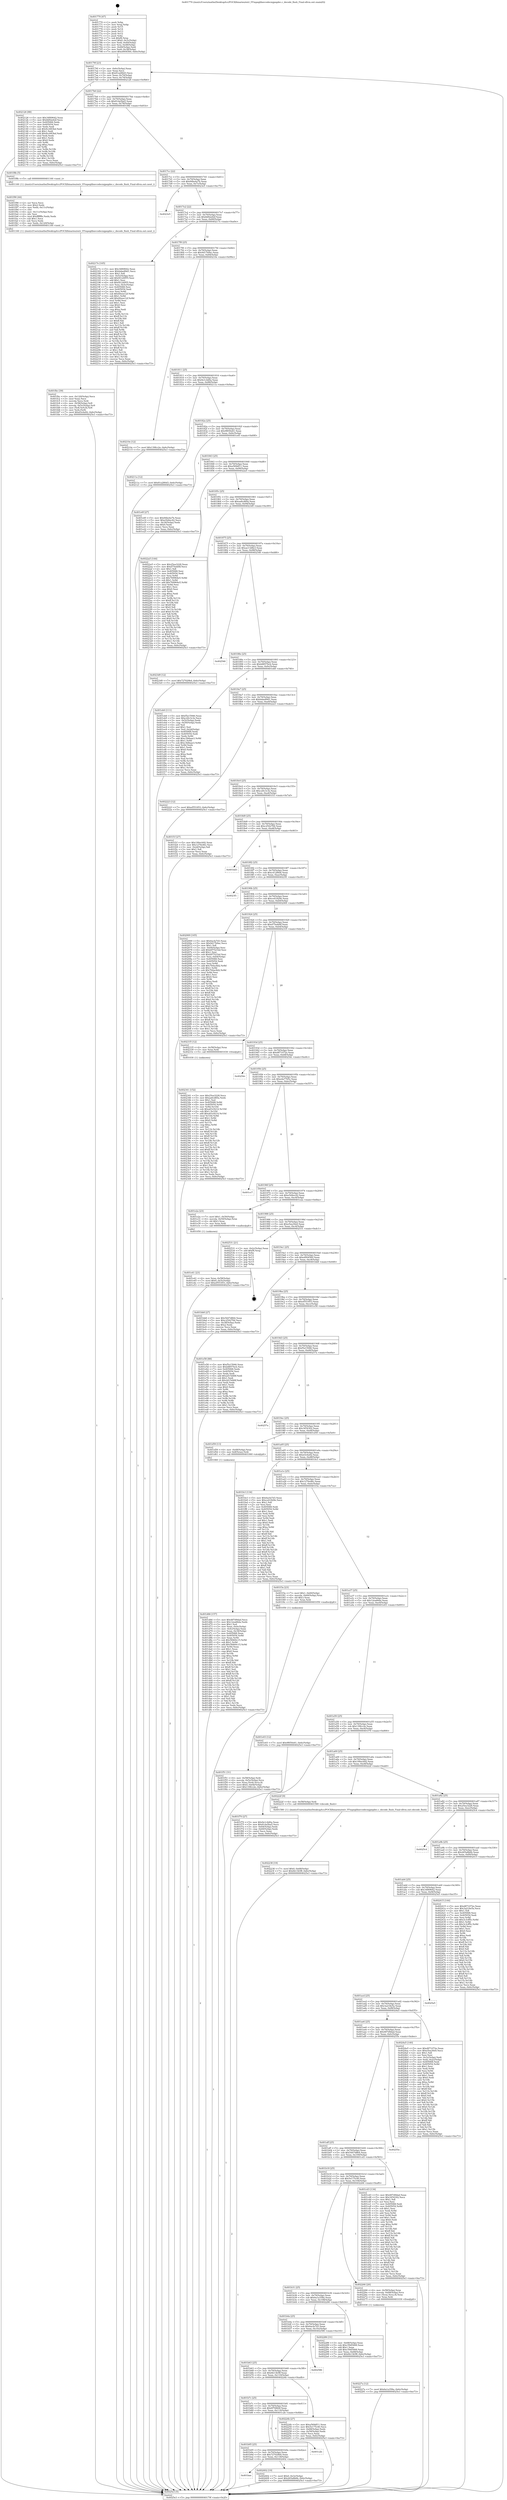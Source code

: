 digraph "0x401770" {
  label = "0x401770 (/mnt/c/Users/mathe/Desktop/tcc/POCII/binaries/extr_FFmpeglibavcodecmjpegdec.c_decode_flush_Final-ollvm.out::main(0))"
  labelloc = "t"
  node[shape=record]

  Entry [label="",width=0.3,height=0.3,shape=circle,fillcolor=black,style=filled]
  "0x40179f" [label="{
     0x40179f [23]\l
     | [instrs]\l
     &nbsp;&nbsp;0x40179f \<+3\>: mov -0x6c(%rbp),%eax\l
     &nbsp;&nbsp;0x4017a2 \<+2\>: mov %eax,%ecx\l
     &nbsp;&nbsp;0x4017a4 \<+6\>: sub $0x81a280d3,%ecx\l
     &nbsp;&nbsp;0x4017aa \<+3\>: mov %eax,-0x70(%rbp)\l
     &nbsp;&nbsp;0x4017ad \<+3\>: mov %ecx,-0x74(%rbp)\l
     &nbsp;&nbsp;0x4017b0 \<+6\>: je 0000000000402126 \<main+0x9b6\>\l
  }"]
  "0x402126" [label="{
     0x402126 [88]\l
     | [instrs]\l
     &nbsp;&nbsp;0x402126 \<+5\>: mov $0x34f69642,%eax\l
     &nbsp;&nbsp;0x40212b \<+5\>: mov $0x8d92e62f,%ecx\l
     &nbsp;&nbsp;0x402130 \<+7\>: mov 0x405068,%edx\l
     &nbsp;&nbsp;0x402137 \<+7\>: mov 0x405054,%esi\l
     &nbsp;&nbsp;0x40213e \<+2\>: mov %edx,%edi\l
     &nbsp;&nbsp;0x402140 \<+6\>: sub $0x9cc683bd,%edi\l
     &nbsp;&nbsp;0x402146 \<+3\>: sub $0x1,%edi\l
     &nbsp;&nbsp;0x402149 \<+6\>: add $0x9cc683bd,%edi\l
     &nbsp;&nbsp;0x40214f \<+3\>: imul %edi,%edx\l
     &nbsp;&nbsp;0x402152 \<+3\>: and $0x1,%edx\l
     &nbsp;&nbsp;0x402155 \<+3\>: cmp $0x0,%edx\l
     &nbsp;&nbsp;0x402158 \<+4\>: sete %r8b\l
     &nbsp;&nbsp;0x40215c \<+3\>: cmp $0xa,%esi\l
     &nbsp;&nbsp;0x40215f \<+4\>: setl %r9b\l
     &nbsp;&nbsp;0x402163 \<+3\>: mov %r8b,%r10b\l
     &nbsp;&nbsp;0x402166 \<+3\>: and %r9b,%r10b\l
     &nbsp;&nbsp;0x402169 \<+3\>: xor %r9b,%r8b\l
     &nbsp;&nbsp;0x40216c \<+3\>: or %r8b,%r10b\l
     &nbsp;&nbsp;0x40216f \<+4\>: test $0x1,%r10b\l
     &nbsp;&nbsp;0x402173 \<+3\>: cmovne %ecx,%eax\l
     &nbsp;&nbsp;0x402176 \<+3\>: mov %eax,-0x6c(%rbp)\l
     &nbsp;&nbsp;0x402179 \<+5\>: jmp 00000000004025e3 \<main+0xe73\>\l
  }"]
  "0x4017b6" [label="{
     0x4017b6 [22]\l
     | [instrs]\l
     &nbsp;&nbsp;0x4017b6 \<+5\>: jmp 00000000004017bb \<main+0x4b\>\l
     &nbsp;&nbsp;0x4017bb \<+3\>: mov -0x70(%rbp),%eax\l
     &nbsp;&nbsp;0x4017be \<+5\>: sub $0x81da5ba5,%eax\l
     &nbsp;&nbsp;0x4017c3 \<+3\>: mov %eax,-0x78(%rbp)\l
     &nbsp;&nbsp;0x4017c6 \<+6\>: je 0000000000401f8b \<main+0x81b\>\l
  }"]
  Exit [label="",width=0.3,height=0.3,shape=circle,fillcolor=black,style=filled,peripheries=2]
  "0x401f8b" [label="{
     0x401f8b [5]\l
     | [instrs]\l
     &nbsp;&nbsp;0x401f8b \<+5\>: call 0000000000401160 \<next_i\>\l
     | [calls]\l
     &nbsp;&nbsp;0x401160 \{1\} (/mnt/c/Users/mathe/Desktop/tcc/POCII/binaries/extr_FFmpeglibavcodecmjpegdec.c_decode_flush_Final-ollvm.out::next_i)\l
  }"]
  "0x4017cc" [label="{
     0x4017cc [22]\l
     | [instrs]\l
     &nbsp;&nbsp;0x4017cc \<+5\>: jmp 00000000004017d1 \<main+0x61\>\l
     &nbsp;&nbsp;0x4017d1 \<+3\>: mov -0x70(%rbp),%eax\l
     &nbsp;&nbsp;0x4017d4 \<+5\>: sub $0x84be4a7b,%eax\l
     &nbsp;&nbsp;0x4017d9 \<+3\>: mov %eax,-0x7c(%rbp)\l
     &nbsp;&nbsp;0x4017dc \<+6\>: je 00000000004023e5 \<main+0xc75\>\l
  }"]
  "0x401bae" [label="{
     0x401bae\l
  }", style=dashed]
  "0x4023e5" [label="{
     0x4023e5\l
  }", style=dashed]
  "0x4017e2" [label="{
     0x4017e2 [22]\l
     | [instrs]\l
     &nbsp;&nbsp;0x4017e2 \<+5\>: jmp 00000000004017e7 \<main+0x77\>\l
     &nbsp;&nbsp;0x4017e7 \<+3\>: mov -0x70(%rbp),%eax\l
     &nbsp;&nbsp;0x4017ea \<+5\>: sub $0x8d92e62f,%eax\l
     &nbsp;&nbsp;0x4017ef \<+3\>: mov %eax,-0x80(%rbp)\l
     &nbsp;&nbsp;0x4017f2 \<+6\>: je 000000000040217e \<main+0xa0e\>\l
  }"]
  "0x402402" [label="{
     0x402402 [19]\l
     | [instrs]\l
     &nbsp;&nbsp;0x402402 \<+7\>: movl $0x0,-0x3c(%rbp)\l
     &nbsp;&nbsp;0x402409 \<+7\>: movl $0x265a8b6b,-0x6c(%rbp)\l
     &nbsp;&nbsp;0x402410 \<+5\>: jmp 00000000004025e3 \<main+0xe73\>\l
  }"]
  "0x40217e" [label="{
     0x40217e [165]\l
     | [instrs]\l
     &nbsp;&nbsp;0x40217e \<+5\>: mov $0x34f69642,%eax\l
     &nbsp;&nbsp;0x402183 \<+5\>: mov $0xbdae89d1,%ecx\l
     &nbsp;&nbsp;0x402188 \<+2\>: mov $0x1,%dl\l
     &nbsp;&nbsp;0x40218a \<+3\>: mov -0x5c(%rbp),%esi\l
     &nbsp;&nbsp;0x40218d \<+6\>: add $0xf4124955,%esi\l
     &nbsp;&nbsp;0x402193 \<+3\>: add $0x1,%esi\l
     &nbsp;&nbsp;0x402196 \<+6\>: sub $0xf4124955,%esi\l
     &nbsp;&nbsp;0x40219c \<+3\>: mov %esi,-0x5c(%rbp)\l
     &nbsp;&nbsp;0x40219f \<+7\>: mov 0x405068,%esi\l
     &nbsp;&nbsp;0x4021a6 \<+7\>: mov 0x405054,%edi\l
     &nbsp;&nbsp;0x4021ad \<+3\>: mov %esi,%r8d\l
     &nbsp;&nbsp;0x4021b0 \<+7\>: sub $0x40eee12f,%r8d\l
     &nbsp;&nbsp;0x4021b7 \<+4\>: sub $0x1,%r8d\l
     &nbsp;&nbsp;0x4021bb \<+7\>: add $0x40eee12f,%r8d\l
     &nbsp;&nbsp;0x4021c2 \<+4\>: imul %r8d,%esi\l
     &nbsp;&nbsp;0x4021c6 \<+3\>: and $0x1,%esi\l
     &nbsp;&nbsp;0x4021c9 \<+3\>: cmp $0x0,%esi\l
     &nbsp;&nbsp;0x4021cc \<+4\>: sete %r9b\l
     &nbsp;&nbsp;0x4021d0 \<+3\>: cmp $0xa,%edi\l
     &nbsp;&nbsp;0x4021d3 \<+4\>: setl %r10b\l
     &nbsp;&nbsp;0x4021d7 \<+3\>: mov %r9b,%r11b\l
     &nbsp;&nbsp;0x4021da \<+4\>: xor $0xff,%r11b\l
     &nbsp;&nbsp;0x4021de \<+3\>: mov %r10b,%bl\l
     &nbsp;&nbsp;0x4021e1 \<+3\>: xor $0xff,%bl\l
     &nbsp;&nbsp;0x4021e4 \<+3\>: xor $0x1,%dl\l
     &nbsp;&nbsp;0x4021e7 \<+3\>: mov %r11b,%r14b\l
     &nbsp;&nbsp;0x4021ea \<+4\>: and $0xff,%r14b\l
     &nbsp;&nbsp;0x4021ee \<+3\>: and %dl,%r9b\l
     &nbsp;&nbsp;0x4021f1 \<+3\>: mov %bl,%r15b\l
     &nbsp;&nbsp;0x4021f4 \<+4\>: and $0xff,%r15b\l
     &nbsp;&nbsp;0x4021f8 \<+3\>: and %dl,%r10b\l
     &nbsp;&nbsp;0x4021fb \<+3\>: or %r9b,%r14b\l
     &nbsp;&nbsp;0x4021fe \<+3\>: or %r10b,%r15b\l
     &nbsp;&nbsp;0x402201 \<+3\>: xor %r15b,%r14b\l
     &nbsp;&nbsp;0x402204 \<+3\>: or %bl,%r11b\l
     &nbsp;&nbsp;0x402207 \<+4\>: xor $0xff,%r11b\l
     &nbsp;&nbsp;0x40220b \<+3\>: or $0x1,%dl\l
     &nbsp;&nbsp;0x40220e \<+3\>: and %dl,%r11b\l
     &nbsp;&nbsp;0x402211 \<+3\>: or %r11b,%r14b\l
     &nbsp;&nbsp;0x402214 \<+4\>: test $0x1,%r14b\l
     &nbsp;&nbsp;0x402218 \<+3\>: cmovne %ecx,%eax\l
     &nbsp;&nbsp;0x40221b \<+3\>: mov %eax,-0x6c(%rbp)\l
     &nbsp;&nbsp;0x40221e \<+5\>: jmp 00000000004025e3 \<main+0xe73\>\l
  }"]
  "0x4017f8" [label="{
     0x4017f8 [25]\l
     | [instrs]\l
     &nbsp;&nbsp;0x4017f8 \<+5\>: jmp 00000000004017fd \<main+0x8d\>\l
     &nbsp;&nbsp;0x4017fd \<+3\>: mov -0x70(%rbp),%eax\l
     &nbsp;&nbsp;0x401800 \<+5\>: sub $0x9d17b9ac,%eax\l
     &nbsp;&nbsp;0x401805 \<+6\>: mov %eax,-0x84(%rbp)\l
     &nbsp;&nbsp;0x40180b \<+6\>: je 000000000040210e \<main+0x99e\>\l
  }"]
  "0x401b95" [label="{
     0x401b95 [25]\l
     | [instrs]\l
     &nbsp;&nbsp;0x401b95 \<+5\>: jmp 0000000000401b9a \<main+0x42a\>\l
     &nbsp;&nbsp;0x401b9a \<+3\>: mov -0x70(%rbp),%eax\l
     &nbsp;&nbsp;0x401b9d \<+5\>: sub $0x727029b4,%eax\l
     &nbsp;&nbsp;0x401ba2 \<+6\>: mov %eax,-0x118(%rbp)\l
     &nbsp;&nbsp;0x401ba8 \<+6\>: je 0000000000402402 \<main+0xc92\>\l
  }"]
  "0x40210e" [label="{
     0x40210e [12]\l
     | [instrs]\l
     &nbsp;&nbsp;0x40210e \<+7\>: movl $0x139fcc2e,-0x6c(%rbp)\l
     &nbsp;&nbsp;0x402115 \<+5\>: jmp 00000000004025e3 \<main+0xe73\>\l
  }"]
  "0x401811" [label="{
     0x401811 [25]\l
     | [instrs]\l
     &nbsp;&nbsp;0x401811 \<+5\>: jmp 0000000000401816 \<main+0xa6\>\l
     &nbsp;&nbsp;0x401816 \<+3\>: mov -0x70(%rbp),%eax\l
     &nbsp;&nbsp;0x401819 \<+5\>: sub $0x9e1c4d0a,%eax\l
     &nbsp;&nbsp;0x40181e \<+6\>: mov %eax,-0x88(%rbp)\l
     &nbsp;&nbsp;0x401824 \<+6\>: je 000000000040211a \<main+0x9aa\>\l
  }"]
  "0x401c2b" [label="{
     0x401c2b\l
  }", style=dashed]
  "0x40211a" [label="{
     0x40211a [12]\l
     | [instrs]\l
     &nbsp;&nbsp;0x40211a \<+7\>: movl $0x81a280d3,-0x6c(%rbp)\l
     &nbsp;&nbsp;0x402121 \<+5\>: jmp 00000000004025e3 \<main+0xe73\>\l
  }"]
  "0x40182a" [label="{
     0x40182a [25]\l
     | [instrs]\l
     &nbsp;&nbsp;0x40182a \<+5\>: jmp 000000000040182f \<main+0xbf\>\l
     &nbsp;&nbsp;0x40182f \<+3\>: mov -0x70(%rbp),%eax\l
     &nbsp;&nbsp;0x401832 \<+5\>: sub $0x9f650e61,%eax\l
     &nbsp;&nbsp;0x401837 \<+6\>: mov %eax,-0x8c(%rbp)\l
     &nbsp;&nbsp;0x40183d \<+6\>: je 0000000000401e0f \<main+0x69f\>\l
  }"]
  "0x402341" [label="{
     0x402341 [152]\l
     | [instrs]\l
     &nbsp;&nbsp;0x402341 \<+5\>: mov $0x25ea3228,%ecx\l
     &nbsp;&nbsp;0x402346 \<+5\>: mov $0xaa6cd60a,%edx\l
     &nbsp;&nbsp;0x40234b \<+3\>: mov $0x1,%sil\l
     &nbsp;&nbsp;0x40234e \<+8\>: mov 0x405068,%r8d\l
     &nbsp;&nbsp;0x402356 \<+8\>: mov 0x405054,%r9d\l
     &nbsp;&nbsp;0x40235e \<+3\>: mov %r8d,%r10d\l
     &nbsp;&nbsp;0x402361 \<+7\>: sub $0xa63c9214,%r10d\l
     &nbsp;&nbsp;0x402368 \<+4\>: sub $0x1,%r10d\l
     &nbsp;&nbsp;0x40236c \<+7\>: add $0xa63c9214,%r10d\l
     &nbsp;&nbsp;0x402373 \<+4\>: imul %r10d,%r8d\l
     &nbsp;&nbsp;0x402377 \<+4\>: and $0x1,%r8d\l
     &nbsp;&nbsp;0x40237b \<+4\>: cmp $0x0,%r8d\l
     &nbsp;&nbsp;0x40237f \<+4\>: sete %r11b\l
     &nbsp;&nbsp;0x402383 \<+4\>: cmp $0xa,%r9d\l
     &nbsp;&nbsp;0x402387 \<+3\>: setl %bl\l
     &nbsp;&nbsp;0x40238a \<+3\>: mov %r11b,%r14b\l
     &nbsp;&nbsp;0x40238d \<+4\>: xor $0xff,%r14b\l
     &nbsp;&nbsp;0x402391 \<+3\>: mov %bl,%r15b\l
     &nbsp;&nbsp;0x402394 \<+4\>: xor $0xff,%r15b\l
     &nbsp;&nbsp;0x402398 \<+4\>: xor $0x1,%sil\l
     &nbsp;&nbsp;0x40239c \<+3\>: mov %r14b,%r12b\l
     &nbsp;&nbsp;0x40239f \<+4\>: and $0xff,%r12b\l
     &nbsp;&nbsp;0x4023a3 \<+3\>: and %sil,%r11b\l
     &nbsp;&nbsp;0x4023a6 \<+3\>: mov %r15b,%r13b\l
     &nbsp;&nbsp;0x4023a9 \<+4\>: and $0xff,%r13b\l
     &nbsp;&nbsp;0x4023ad \<+3\>: and %sil,%bl\l
     &nbsp;&nbsp;0x4023b0 \<+3\>: or %r11b,%r12b\l
     &nbsp;&nbsp;0x4023b3 \<+3\>: or %bl,%r13b\l
     &nbsp;&nbsp;0x4023b6 \<+3\>: xor %r13b,%r12b\l
     &nbsp;&nbsp;0x4023b9 \<+3\>: or %r15b,%r14b\l
     &nbsp;&nbsp;0x4023bc \<+4\>: xor $0xff,%r14b\l
     &nbsp;&nbsp;0x4023c0 \<+4\>: or $0x1,%sil\l
     &nbsp;&nbsp;0x4023c4 \<+3\>: and %sil,%r14b\l
     &nbsp;&nbsp;0x4023c7 \<+3\>: or %r14b,%r12b\l
     &nbsp;&nbsp;0x4023ca \<+4\>: test $0x1,%r12b\l
     &nbsp;&nbsp;0x4023ce \<+3\>: cmovne %edx,%ecx\l
     &nbsp;&nbsp;0x4023d1 \<+3\>: mov %ecx,-0x6c(%rbp)\l
     &nbsp;&nbsp;0x4023d4 \<+5\>: jmp 00000000004025e3 \<main+0xe73\>\l
  }"]
  "0x401e0f" [label="{
     0x401e0f [27]\l
     | [instrs]\l
     &nbsp;&nbsp;0x401e0f \<+5\>: mov $0x84be4a7b,%eax\l
     &nbsp;&nbsp;0x401e14 \<+5\>: mov $0xe5d4ec42,%ecx\l
     &nbsp;&nbsp;0x401e19 \<+3\>: mov -0x34(%rbp),%edx\l
     &nbsp;&nbsp;0x401e1c \<+3\>: cmp $0x0,%edx\l
     &nbsp;&nbsp;0x401e1f \<+3\>: cmove %ecx,%eax\l
     &nbsp;&nbsp;0x401e22 \<+3\>: mov %eax,-0x6c(%rbp)\l
     &nbsp;&nbsp;0x401e25 \<+5\>: jmp 00000000004025e3 \<main+0xe73\>\l
  }"]
  "0x401843" [label="{
     0x401843 [25]\l
     | [instrs]\l
     &nbsp;&nbsp;0x401843 \<+5\>: jmp 0000000000401848 \<main+0xd8\>\l
     &nbsp;&nbsp;0x401848 \<+3\>: mov -0x70(%rbp),%eax\l
     &nbsp;&nbsp;0x40184b \<+5\>: sub $0xa569df11,%eax\l
     &nbsp;&nbsp;0x401850 \<+6\>: mov %eax,-0x90(%rbp)\l
     &nbsp;&nbsp;0x401856 \<+6\>: je 00000000004022a5 \<main+0xb35\>\l
  }"]
  "0x40227a" [label="{
     0x40227a [12]\l
     | [instrs]\l
     &nbsp;&nbsp;0x40227a \<+7\>: movl $0x6a1a358a,-0x6c(%rbp)\l
     &nbsp;&nbsp;0x402281 \<+5\>: jmp 00000000004025e3 \<main+0xe73\>\l
  }"]
  "0x4022a5" [label="{
     0x4022a5 [144]\l
     | [instrs]\l
     &nbsp;&nbsp;0x4022a5 \<+5\>: mov $0x25ea3228,%eax\l
     &nbsp;&nbsp;0x4022aa \<+5\>: mov $0xd75edd4f,%ecx\l
     &nbsp;&nbsp;0x4022af \<+2\>: mov $0x1,%dl\l
     &nbsp;&nbsp;0x4022b1 \<+7\>: mov 0x405068,%esi\l
     &nbsp;&nbsp;0x4022b8 \<+7\>: mov 0x405054,%edi\l
     &nbsp;&nbsp;0x4022bf \<+3\>: mov %esi,%r8d\l
     &nbsp;&nbsp;0x4022c2 \<+7\>: sub $0x769964e5,%r8d\l
     &nbsp;&nbsp;0x4022c9 \<+4\>: sub $0x1,%r8d\l
     &nbsp;&nbsp;0x4022cd \<+7\>: add $0x769964e5,%r8d\l
     &nbsp;&nbsp;0x4022d4 \<+4\>: imul %r8d,%esi\l
     &nbsp;&nbsp;0x4022d8 \<+3\>: and $0x1,%esi\l
     &nbsp;&nbsp;0x4022db \<+3\>: cmp $0x0,%esi\l
     &nbsp;&nbsp;0x4022de \<+4\>: sete %r9b\l
     &nbsp;&nbsp;0x4022e2 \<+3\>: cmp $0xa,%edi\l
     &nbsp;&nbsp;0x4022e5 \<+4\>: setl %r10b\l
     &nbsp;&nbsp;0x4022e9 \<+3\>: mov %r9b,%r11b\l
     &nbsp;&nbsp;0x4022ec \<+4\>: xor $0xff,%r11b\l
     &nbsp;&nbsp;0x4022f0 \<+3\>: mov %r10b,%bl\l
     &nbsp;&nbsp;0x4022f3 \<+3\>: xor $0xff,%bl\l
     &nbsp;&nbsp;0x4022f6 \<+3\>: xor $0x0,%dl\l
     &nbsp;&nbsp;0x4022f9 \<+3\>: mov %r11b,%r14b\l
     &nbsp;&nbsp;0x4022fc \<+4\>: and $0x0,%r14b\l
     &nbsp;&nbsp;0x402300 \<+3\>: and %dl,%r9b\l
     &nbsp;&nbsp;0x402303 \<+3\>: mov %bl,%r15b\l
     &nbsp;&nbsp;0x402306 \<+4\>: and $0x0,%r15b\l
     &nbsp;&nbsp;0x40230a \<+3\>: and %dl,%r10b\l
     &nbsp;&nbsp;0x40230d \<+3\>: or %r9b,%r14b\l
     &nbsp;&nbsp;0x402310 \<+3\>: or %r10b,%r15b\l
     &nbsp;&nbsp;0x402313 \<+3\>: xor %r15b,%r14b\l
     &nbsp;&nbsp;0x402316 \<+3\>: or %bl,%r11b\l
     &nbsp;&nbsp;0x402319 \<+4\>: xor $0xff,%r11b\l
     &nbsp;&nbsp;0x40231d \<+3\>: or $0x0,%dl\l
     &nbsp;&nbsp;0x402320 \<+3\>: and %dl,%r11b\l
     &nbsp;&nbsp;0x402323 \<+3\>: or %r11b,%r14b\l
     &nbsp;&nbsp;0x402326 \<+4\>: test $0x1,%r14b\l
     &nbsp;&nbsp;0x40232a \<+3\>: cmovne %ecx,%eax\l
     &nbsp;&nbsp;0x40232d \<+3\>: mov %eax,-0x6c(%rbp)\l
     &nbsp;&nbsp;0x402330 \<+5\>: jmp 00000000004025e3 \<main+0xe73\>\l
  }"]
  "0x40185c" [label="{
     0x40185c [25]\l
     | [instrs]\l
     &nbsp;&nbsp;0x40185c \<+5\>: jmp 0000000000401861 \<main+0xf1\>\l
     &nbsp;&nbsp;0x401861 \<+3\>: mov -0x70(%rbp),%eax\l
     &nbsp;&nbsp;0x401864 \<+5\>: sub $0xaa6cd60a,%eax\l
     &nbsp;&nbsp;0x401869 \<+6\>: mov %eax,-0x94(%rbp)\l
     &nbsp;&nbsp;0x40186f \<+6\>: je 00000000004023d9 \<main+0xc69\>\l
  }"]
  "0x401b7c" [label="{
     0x401b7c [25]\l
     | [instrs]\l
     &nbsp;&nbsp;0x401b7c \<+5\>: jmp 0000000000401b81 \<main+0x411\>\l
     &nbsp;&nbsp;0x401b81 \<+3\>: mov -0x70(%rbp),%eax\l
     &nbsp;&nbsp;0x401b84 \<+5\>: sub $0x6f70864f,%eax\l
     &nbsp;&nbsp;0x401b89 \<+6\>: mov %eax,-0x114(%rbp)\l
     &nbsp;&nbsp;0x401b8f \<+6\>: je 0000000000401c2b \<main+0x4bb\>\l
  }"]
  "0x4023d9" [label="{
     0x4023d9 [12]\l
     | [instrs]\l
     &nbsp;&nbsp;0x4023d9 \<+7\>: movl $0x727029b4,-0x6c(%rbp)\l
     &nbsp;&nbsp;0x4023e0 \<+5\>: jmp 00000000004025e3 \<main+0xe73\>\l
  }"]
  "0x401875" [label="{
     0x401875 [25]\l
     | [instrs]\l
     &nbsp;&nbsp;0x401875 \<+5\>: jmp 000000000040187a \<main+0x10a\>\l
     &nbsp;&nbsp;0x40187a \<+3\>: mov -0x70(%rbp),%eax\l
     &nbsp;&nbsp;0x40187d \<+5\>: sub $0xae13d8e3,%eax\l
     &nbsp;&nbsp;0x401882 \<+6\>: mov %eax,-0x98(%rbp)\l
     &nbsp;&nbsp;0x401888 \<+6\>: je 0000000000402546 \<main+0xdd6\>\l
  }"]
  "0x40224b" [label="{
     0x40224b [27]\l
     | [instrs]\l
     &nbsp;&nbsp;0x40224b \<+5\>: mov $0xa569df11,%eax\l
     &nbsp;&nbsp;0x402250 \<+5\>: mov $0x5e175c40,%ecx\l
     &nbsp;&nbsp;0x402255 \<+3\>: mov -0x68(%rbp),%edx\l
     &nbsp;&nbsp;0x402258 \<+3\>: cmp -0x50(%rbp),%edx\l
     &nbsp;&nbsp;0x40225b \<+3\>: cmovl %ecx,%eax\l
     &nbsp;&nbsp;0x40225e \<+3\>: mov %eax,-0x6c(%rbp)\l
     &nbsp;&nbsp;0x402261 \<+5\>: jmp 00000000004025e3 \<main+0xe73\>\l
  }"]
  "0x402546" [label="{
     0x402546\l
  }", style=dashed]
  "0x40188e" [label="{
     0x40188e [25]\l
     | [instrs]\l
     &nbsp;&nbsp;0x40188e \<+5\>: jmp 0000000000401893 \<main+0x123\>\l
     &nbsp;&nbsp;0x401893 \<+3\>: mov -0x70(%rbp),%eax\l
     &nbsp;&nbsp;0x401896 \<+5\>: sub $0xb8857bcb,%eax\l
     &nbsp;&nbsp;0x40189b \<+6\>: mov %eax,-0x9c(%rbp)\l
     &nbsp;&nbsp;0x4018a1 \<+6\>: je 0000000000401eb0 \<main+0x740\>\l
  }"]
  "0x401b63" [label="{
     0x401b63 [25]\l
     | [instrs]\l
     &nbsp;&nbsp;0x401b63 \<+5\>: jmp 0000000000401b68 \<main+0x3f8\>\l
     &nbsp;&nbsp;0x401b68 \<+3\>: mov -0x70(%rbp),%eax\l
     &nbsp;&nbsp;0x401b6b \<+5\>: sub $0x6b13b5ff,%eax\l
     &nbsp;&nbsp;0x401b70 \<+6\>: mov %eax,-0x110(%rbp)\l
     &nbsp;&nbsp;0x401b76 \<+6\>: je 000000000040224b \<main+0xadb\>\l
  }"]
  "0x401eb0" [label="{
     0x401eb0 [111]\l
     | [instrs]\l
     &nbsp;&nbsp;0x401eb0 \<+5\>: mov $0xf5a15946,%eax\l
     &nbsp;&nbsp;0x401eb5 \<+5\>: mov $0xc20c3c3e,%ecx\l
     &nbsp;&nbsp;0x401eba \<+3\>: mov -0x5c(%rbp),%edx\l
     &nbsp;&nbsp;0x401ebd \<+3\>: cmp -0x50(%rbp),%edx\l
     &nbsp;&nbsp;0x401ec0 \<+4\>: setl %sil\l
     &nbsp;&nbsp;0x401ec4 \<+4\>: and $0x1,%sil\l
     &nbsp;&nbsp;0x401ec8 \<+4\>: mov %sil,-0x2d(%rbp)\l
     &nbsp;&nbsp;0x401ecc \<+7\>: mov 0x405068,%edx\l
     &nbsp;&nbsp;0x401ed3 \<+7\>: mov 0x405054,%edi\l
     &nbsp;&nbsp;0x401eda \<+3\>: mov %edx,%r8d\l
     &nbsp;&nbsp;0x401edd \<+7\>: add $0xc3b8aae3,%r8d\l
     &nbsp;&nbsp;0x401ee4 \<+4\>: sub $0x1,%r8d\l
     &nbsp;&nbsp;0x401ee8 \<+7\>: sub $0xc3b8aae3,%r8d\l
     &nbsp;&nbsp;0x401eef \<+4\>: imul %r8d,%edx\l
     &nbsp;&nbsp;0x401ef3 \<+3\>: and $0x1,%edx\l
     &nbsp;&nbsp;0x401ef6 \<+3\>: cmp $0x0,%edx\l
     &nbsp;&nbsp;0x401ef9 \<+4\>: sete %sil\l
     &nbsp;&nbsp;0x401efd \<+3\>: cmp $0xa,%edi\l
     &nbsp;&nbsp;0x401f00 \<+4\>: setl %r9b\l
     &nbsp;&nbsp;0x401f04 \<+3\>: mov %sil,%r10b\l
     &nbsp;&nbsp;0x401f07 \<+3\>: and %r9b,%r10b\l
     &nbsp;&nbsp;0x401f0a \<+3\>: xor %r9b,%sil\l
     &nbsp;&nbsp;0x401f0d \<+3\>: or %sil,%r10b\l
     &nbsp;&nbsp;0x401f10 \<+4\>: test $0x1,%r10b\l
     &nbsp;&nbsp;0x401f14 \<+3\>: cmovne %ecx,%eax\l
     &nbsp;&nbsp;0x401f17 \<+3\>: mov %eax,-0x6c(%rbp)\l
     &nbsp;&nbsp;0x401f1a \<+5\>: jmp 00000000004025e3 \<main+0xe73\>\l
  }"]
  "0x4018a7" [label="{
     0x4018a7 [25]\l
     | [instrs]\l
     &nbsp;&nbsp;0x4018a7 \<+5\>: jmp 00000000004018ac \<main+0x13c\>\l
     &nbsp;&nbsp;0x4018ac \<+3\>: mov -0x70(%rbp),%eax\l
     &nbsp;&nbsp;0x4018af \<+5\>: sub $0xbdae89d1,%eax\l
     &nbsp;&nbsp;0x4018b4 \<+6\>: mov %eax,-0xa0(%rbp)\l
     &nbsp;&nbsp;0x4018ba \<+6\>: je 0000000000402223 \<main+0xab3\>\l
  }"]
  "0x402586" [label="{
     0x402586\l
  }", style=dashed]
  "0x402223" [label="{
     0x402223 [12]\l
     | [instrs]\l
     &nbsp;&nbsp;0x402223 \<+7\>: movl $0xef551853,-0x6c(%rbp)\l
     &nbsp;&nbsp;0x40222a \<+5\>: jmp 00000000004025e3 \<main+0xe73\>\l
  }"]
  "0x4018c0" [label="{
     0x4018c0 [25]\l
     | [instrs]\l
     &nbsp;&nbsp;0x4018c0 \<+5\>: jmp 00000000004018c5 \<main+0x155\>\l
     &nbsp;&nbsp;0x4018c5 \<+3\>: mov -0x70(%rbp),%eax\l
     &nbsp;&nbsp;0x4018c8 \<+5\>: sub $0xc20c3c3e,%eax\l
     &nbsp;&nbsp;0x4018cd \<+6\>: mov %eax,-0xa4(%rbp)\l
     &nbsp;&nbsp;0x4018d3 \<+6\>: je 0000000000401f1f \<main+0x7af\>\l
  }"]
  "0x401b4a" [label="{
     0x401b4a [25]\l
     | [instrs]\l
     &nbsp;&nbsp;0x401b4a \<+5\>: jmp 0000000000401b4f \<main+0x3df\>\l
     &nbsp;&nbsp;0x401b4f \<+3\>: mov -0x70(%rbp),%eax\l
     &nbsp;&nbsp;0x401b52 \<+5\>: sub $0x6acfa7d3,%eax\l
     &nbsp;&nbsp;0x401b57 \<+6\>: mov %eax,-0x10c(%rbp)\l
     &nbsp;&nbsp;0x401b5d \<+6\>: je 0000000000402586 \<main+0xe16\>\l
  }"]
  "0x401f1f" [label="{
     0x401f1f [27]\l
     | [instrs]\l
     &nbsp;&nbsp;0x401f1f \<+5\>: mov $0x190ecb92,%eax\l
     &nbsp;&nbsp;0x401f24 \<+5\>: mov $0x1276e46c,%ecx\l
     &nbsp;&nbsp;0x401f29 \<+3\>: mov -0x2d(%rbp),%dl\l
     &nbsp;&nbsp;0x401f2c \<+3\>: test $0x1,%dl\l
     &nbsp;&nbsp;0x401f2f \<+3\>: cmovne %ecx,%eax\l
     &nbsp;&nbsp;0x401f32 \<+3\>: mov %eax,-0x6c(%rbp)\l
     &nbsp;&nbsp;0x401f35 \<+5\>: jmp 00000000004025e3 \<main+0xe73\>\l
  }"]
  "0x4018d9" [label="{
     0x4018d9 [25]\l
     | [instrs]\l
     &nbsp;&nbsp;0x4018d9 \<+5\>: jmp 00000000004018de \<main+0x16e\>\l
     &nbsp;&nbsp;0x4018de \<+3\>: mov -0x70(%rbp),%eax\l
     &nbsp;&nbsp;0x4018e1 \<+5\>: sub $0xc2542784,%eax\l
     &nbsp;&nbsp;0x4018e6 \<+6\>: mov %eax,-0xa8(%rbp)\l
     &nbsp;&nbsp;0x4018ec \<+6\>: je 0000000000401bd3 \<main+0x463\>\l
  }"]
  "0x402286" [label="{
     0x402286 [31]\l
     | [instrs]\l
     &nbsp;&nbsp;0x402286 \<+3\>: mov -0x68(%rbp),%eax\l
     &nbsp;&nbsp;0x402289 \<+5\>: sub $0xc59d5468,%eax\l
     &nbsp;&nbsp;0x40228e \<+3\>: add $0x1,%eax\l
     &nbsp;&nbsp;0x402291 \<+5\>: add $0xc59d5468,%eax\l
     &nbsp;&nbsp;0x402296 \<+3\>: mov %eax,-0x68(%rbp)\l
     &nbsp;&nbsp;0x402299 \<+7\>: movl $0x6b13b5ff,-0x6c(%rbp)\l
     &nbsp;&nbsp;0x4022a0 \<+5\>: jmp 00000000004025e3 \<main+0xe73\>\l
  }"]
  "0x401bd3" [label="{
     0x401bd3\l
  }", style=dashed]
  "0x4018f2" [label="{
     0x4018f2 [25]\l
     | [instrs]\l
     &nbsp;&nbsp;0x4018f2 \<+5\>: jmp 00000000004018f7 \<main+0x187\>\l
     &nbsp;&nbsp;0x4018f7 \<+3\>: mov -0x70(%rbp),%eax\l
     &nbsp;&nbsp;0x4018fa \<+5\>: sub $0xc412f8d4,%eax\l
     &nbsp;&nbsp;0x4018ff \<+6\>: mov %eax,-0xac(%rbp)\l
     &nbsp;&nbsp;0x401905 \<+6\>: je 00000000004023f1 \<main+0xc81\>\l
  }"]
  "0x401b31" [label="{
     0x401b31 [25]\l
     | [instrs]\l
     &nbsp;&nbsp;0x401b31 \<+5\>: jmp 0000000000401b36 \<main+0x3c6\>\l
     &nbsp;&nbsp;0x401b36 \<+3\>: mov -0x70(%rbp),%eax\l
     &nbsp;&nbsp;0x401b39 \<+5\>: sub $0x6a1a358a,%eax\l
     &nbsp;&nbsp;0x401b3e \<+6\>: mov %eax,-0x108(%rbp)\l
     &nbsp;&nbsp;0x401b44 \<+6\>: je 0000000000402286 \<main+0xb16\>\l
  }"]
  "0x4023f1" [label="{
     0x4023f1\l
  }", style=dashed]
  "0x40190b" [label="{
     0x40190b [25]\l
     | [instrs]\l
     &nbsp;&nbsp;0x40190b \<+5\>: jmp 0000000000401910 \<main+0x1a0\>\l
     &nbsp;&nbsp;0x401910 \<+3\>: mov -0x70(%rbp),%eax\l
     &nbsp;&nbsp;0x401913 \<+5\>: sub $0xce41829e,%eax\l
     &nbsp;&nbsp;0x401918 \<+6\>: mov %eax,-0xb0(%rbp)\l
     &nbsp;&nbsp;0x40191e \<+6\>: je 0000000000402069 \<main+0x8f9\>\l
  }"]
  "0x402266" [label="{
     0x402266 [20]\l
     | [instrs]\l
     &nbsp;&nbsp;0x402266 \<+4\>: mov -0x58(%rbp),%rax\l
     &nbsp;&nbsp;0x40226a \<+4\>: movslq -0x68(%rbp),%rcx\l
     &nbsp;&nbsp;0x40226e \<+4\>: mov (%rax,%rcx,8),%rax\l
     &nbsp;&nbsp;0x402272 \<+3\>: mov %rax,%rdi\l
     &nbsp;&nbsp;0x402275 \<+5\>: call 0000000000401030 \<free@plt\>\l
     | [calls]\l
     &nbsp;&nbsp;0x401030 \{1\} (unknown)\l
  }"]
  "0x402069" [label="{
     0x402069 [165]\l
     | [instrs]\l
     &nbsp;&nbsp;0x402069 \<+5\>: mov $0x6acfa7d3,%eax\l
     &nbsp;&nbsp;0x40206e \<+5\>: mov $0x9d17b9ac,%ecx\l
     &nbsp;&nbsp;0x402073 \<+2\>: mov $0x1,%dl\l
     &nbsp;&nbsp;0x402075 \<+3\>: mov -0x64(%rbp),%esi\l
     &nbsp;&nbsp;0x402078 \<+6\>: add $0xb97521bd,%esi\l
     &nbsp;&nbsp;0x40207e \<+3\>: add $0x1,%esi\l
     &nbsp;&nbsp;0x402081 \<+6\>: sub $0xb97521bd,%esi\l
     &nbsp;&nbsp;0x402087 \<+3\>: mov %esi,-0x64(%rbp)\l
     &nbsp;&nbsp;0x40208a \<+7\>: mov 0x405068,%esi\l
     &nbsp;&nbsp;0x402091 \<+7\>: mov 0x405054,%edi\l
     &nbsp;&nbsp;0x402098 \<+3\>: mov %esi,%r8d\l
     &nbsp;&nbsp;0x40209b \<+7\>: add $0x764ac8d2,%r8d\l
     &nbsp;&nbsp;0x4020a2 \<+4\>: sub $0x1,%r8d\l
     &nbsp;&nbsp;0x4020a6 \<+7\>: sub $0x764ac8d2,%r8d\l
     &nbsp;&nbsp;0x4020ad \<+4\>: imul %r8d,%esi\l
     &nbsp;&nbsp;0x4020b1 \<+3\>: and $0x1,%esi\l
     &nbsp;&nbsp;0x4020b4 \<+3\>: cmp $0x0,%esi\l
     &nbsp;&nbsp;0x4020b7 \<+4\>: sete %r9b\l
     &nbsp;&nbsp;0x4020bb \<+3\>: cmp $0xa,%edi\l
     &nbsp;&nbsp;0x4020be \<+4\>: setl %r10b\l
     &nbsp;&nbsp;0x4020c2 \<+3\>: mov %r9b,%r11b\l
     &nbsp;&nbsp;0x4020c5 \<+4\>: xor $0xff,%r11b\l
     &nbsp;&nbsp;0x4020c9 \<+3\>: mov %r10b,%bl\l
     &nbsp;&nbsp;0x4020cc \<+3\>: xor $0xff,%bl\l
     &nbsp;&nbsp;0x4020cf \<+3\>: xor $0x0,%dl\l
     &nbsp;&nbsp;0x4020d2 \<+3\>: mov %r11b,%r14b\l
     &nbsp;&nbsp;0x4020d5 \<+4\>: and $0x0,%r14b\l
     &nbsp;&nbsp;0x4020d9 \<+3\>: and %dl,%r9b\l
     &nbsp;&nbsp;0x4020dc \<+3\>: mov %bl,%r15b\l
     &nbsp;&nbsp;0x4020df \<+4\>: and $0x0,%r15b\l
     &nbsp;&nbsp;0x4020e3 \<+3\>: and %dl,%r10b\l
     &nbsp;&nbsp;0x4020e6 \<+3\>: or %r9b,%r14b\l
     &nbsp;&nbsp;0x4020e9 \<+3\>: or %r10b,%r15b\l
     &nbsp;&nbsp;0x4020ec \<+3\>: xor %r15b,%r14b\l
     &nbsp;&nbsp;0x4020ef \<+3\>: or %bl,%r11b\l
     &nbsp;&nbsp;0x4020f2 \<+4\>: xor $0xff,%r11b\l
     &nbsp;&nbsp;0x4020f6 \<+3\>: or $0x0,%dl\l
     &nbsp;&nbsp;0x4020f9 \<+3\>: and %dl,%r11b\l
     &nbsp;&nbsp;0x4020fc \<+3\>: or %r11b,%r14b\l
     &nbsp;&nbsp;0x4020ff \<+4\>: test $0x1,%r14b\l
     &nbsp;&nbsp;0x402103 \<+3\>: cmovne %ecx,%eax\l
     &nbsp;&nbsp;0x402106 \<+3\>: mov %eax,-0x6c(%rbp)\l
     &nbsp;&nbsp;0x402109 \<+5\>: jmp 00000000004025e3 \<main+0xe73\>\l
  }"]
  "0x401924" [label="{
     0x401924 [25]\l
     | [instrs]\l
     &nbsp;&nbsp;0x401924 \<+5\>: jmp 0000000000401929 \<main+0x1b9\>\l
     &nbsp;&nbsp;0x401929 \<+3\>: mov -0x70(%rbp),%eax\l
     &nbsp;&nbsp;0x40192c \<+5\>: sub $0xd75edd4f,%eax\l
     &nbsp;&nbsp;0x401931 \<+6\>: mov %eax,-0xb4(%rbp)\l
     &nbsp;&nbsp;0x401937 \<+6\>: je 0000000000402335 \<main+0xbc5\>\l
  }"]
  "0x402238" [label="{
     0x402238 [19]\l
     | [instrs]\l
     &nbsp;&nbsp;0x402238 \<+7\>: movl $0x0,-0x68(%rbp)\l
     &nbsp;&nbsp;0x40223f \<+7\>: movl $0x6b13b5ff,-0x6c(%rbp)\l
     &nbsp;&nbsp;0x402246 \<+5\>: jmp 00000000004025e3 \<main+0xe73\>\l
  }"]
  "0x402335" [label="{
     0x402335 [12]\l
     | [instrs]\l
     &nbsp;&nbsp;0x402335 \<+4\>: mov -0x58(%rbp),%rax\l
     &nbsp;&nbsp;0x402339 \<+3\>: mov %rax,%rdi\l
     &nbsp;&nbsp;0x40233c \<+5\>: call 0000000000401030 \<free@plt\>\l
     | [calls]\l
     &nbsp;&nbsp;0x401030 \{1\} (unknown)\l
  }"]
  "0x40193d" [label="{
     0x40193d [25]\l
     | [instrs]\l
     &nbsp;&nbsp;0x40193d \<+5\>: jmp 0000000000401942 \<main+0x1d2\>\l
     &nbsp;&nbsp;0x401942 \<+3\>: mov -0x70(%rbp),%eax\l
     &nbsp;&nbsp;0x401945 \<+5\>: sub $0xd871072e,%eax\l
     &nbsp;&nbsp;0x40194a \<+6\>: mov %eax,-0xb8(%rbp)\l
     &nbsp;&nbsp;0x401950 \<+6\>: je 00000000004025dc \<main+0xe6c\>\l
  }"]
  "0x401fbc" [label="{
     0x401fbc [39]\l
     | [instrs]\l
     &nbsp;&nbsp;0x401fbc \<+6\>: mov -0x120(%rbp),%ecx\l
     &nbsp;&nbsp;0x401fc2 \<+3\>: imul %eax,%ecx\l
     &nbsp;&nbsp;0x401fc5 \<+3\>: movslq %ecx,%rdi\l
     &nbsp;&nbsp;0x401fc8 \<+4\>: mov -0x58(%rbp),%r8\l
     &nbsp;&nbsp;0x401fcc \<+4\>: movslq -0x5c(%rbp),%r9\l
     &nbsp;&nbsp;0x401fd0 \<+4\>: mov (%r8,%r9,8),%r8\l
     &nbsp;&nbsp;0x401fd4 \<+3\>: mov %rdi,(%r8)\l
     &nbsp;&nbsp;0x401fd7 \<+7\>: movl $0xd3c6a92,-0x6c(%rbp)\l
     &nbsp;&nbsp;0x401fde \<+5\>: jmp 00000000004025e3 \<main+0xe73\>\l
  }"]
  "0x4025dc" [label="{
     0x4025dc\l
  }", style=dashed]
  "0x401956" [label="{
     0x401956 [25]\l
     | [instrs]\l
     &nbsp;&nbsp;0x401956 \<+5\>: jmp 000000000040195b \<main+0x1eb\>\l
     &nbsp;&nbsp;0x40195b \<+3\>: mov -0x70(%rbp),%eax\l
     &nbsp;&nbsp;0x40195e \<+5\>: sub $0xe4a7765c,%eax\l
     &nbsp;&nbsp;0x401963 \<+6\>: mov %eax,-0xbc(%rbp)\l
     &nbsp;&nbsp;0x401969 \<+6\>: je 0000000000401cc7 \<main+0x557\>\l
  }"]
  "0x401f90" [label="{
     0x401f90 [44]\l
     | [instrs]\l
     &nbsp;&nbsp;0x401f90 \<+2\>: xor %ecx,%ecx\l
     &nbsp;&nbsp;0x401f92 \<+5\>: mov $0x2,%edx\l
     &nbsp;&nbsp;0x401f97 \<+6\>: mov %edx,-0x11c(%rbp)\l
     &nbsp;&nbsp;0x401f9d \<+1\>: cltd\l
     &nbsp;&nbsp;0x401f9e \<+6\>: mov -0x11c(%rbp),%esi\l
     &nbsp;&nbsp;0x401fa4 \<+2\>: idiv %esi\l
     &nbsp;&nbsp;0x401fa6 \<+6\>: imul $0xfffffffe,%edx,%edx\l
     &nbsp;&nbsp;0x401fac \<+3\>: sub $0x1,%ecx\l
     &nbsp;&nbsp;0x401faf \<+2\>: sub %ecx,%edx\l
     &nbsp;&nbsp;0x401fb1 \<+6\>: mov %edx,-0x120(%rbp)\l
     &nbsp;&nbsp;0x401fb7 \<+5\>: call 0000000000401160 \<next_i\>\l
     | [calls]\l
     &nbsp;&nbsp;0x401160 \{1\} (/mnt/c/Users/mathe/Desktop/tcc/POCII/binaries/extr_FFmpeglibavcodecmjpegdec.c_decode_flush_Final-ollvm.out::next_i)\l
  }"]
  "0x401cc7" [label="{
     0x401cc7\l
  }", style=dashed]
  "0x40196f" [label="{
     0x40196f [25]\l
     | [instrs]\l
     &nbsp;&nbsp;0x40196f \<+5\>: jmp 0000000000401974 \<main+0x204\>\l
     &nbsp;&nbsp;0x401974 \<+3\>: mov -0x70(%rbp),%eax\l
     &nbsp;&nbsp;0x401977 \<+5\>: sub $0xe5d4ec42,%eax\l
     &nbsp;&nbsp;0x40197c \<+6\>: mov %eax,-0xc0(%rbp)\l
     &nbsp;&nbsp;0x401982 \<+6\>: je 0000000000401e2a \<main+0x6ba\>\l
  }"]
  "0x401f51" [label="{
     0x401f51 [31]\l
     | [instrs]\l
     &nbsp;&nbsp;0x401f51 \<+4\>: mov -0x58(%rbp),%rdi\l
     &nbsp;&nbsp;0x401f55 \<+4\>: movslq -0x5c(%rbp),%rcx\l
     &nbsp;&nbsp;0x401f59 \<+4\>: mov %rax,(%rdi,%rcx,8)\l
     &nbsp;&nbsp;0x401f5d \<+7\>: movl $0x0,-0x64(%rbp)\l
     &nbsp;&nbsp;0x401f64 \<+7\>: movl $0x139fcc2e,-0x6c(%rbp)\l
     &nbsp;&nbsp;0x401f6b \<+5\>: jmp 00000000004025e3 \<main+0xe73\>\l
  }"]
  "0x401e2a" [label="{
     0x401e2a [23]\l
     | [instrs]\l
     &nbsp;&nbsp;0x401e2a \<+7\>: movl $0x1,-0x50(%rbp)\l
     &nbsp;&nbsp;0x401e31 \<+4\>: movslq -0x50(%rbp),%rax\l
     &nbsp;&nbsp;0x401e35 \<+4\>: shl $0x3,%rax\l
     &nbsp;&nbsp;0x401e39 \<+3\>: mov %rax,%rdi\l
     &nbsp;&nbsp;0x401e3c \<+5\>: call 0000000000401050 \<malloc@plt\>\l
     | [calls]\l
     &nbsp;&nbsp;0x401050 \{1\} (unknown)\l
  }"]
  "0x401988" [label="{
     0x401988 [25]\l
     | [instrs]\l
     &nbsp;&nbsp;0x401988 \<+5\>: jmp 000000000040198d \<main+0x21d\>\l
     &nbsp;&nbsp;0x40198d \<+3\>: mov -0x70(%rbp),%eax\l
     &nbsp;&nbsp;0x401990 \<+5\>: sub $0xe5ea30e0,%eax\l
     &nbsp;&nbsp;0x401995 \<+6\>: mov %eax,-0xc4(%rbp)\l
     &nbsp;&nbsp;0x40199b \<+6\>: je 0000000000402531 \<main+0xdc1\>\l
  }"]
  "0x401e41" [label="{
     0x401e41 [23]\l
     | [instrs]\l
     &nbsp;&nbsp;0x401e41 \<+4\>: mov %rax,-0x58(%rbp)\l
     &nbsp;&nbsp;0x401e45 \<+7\>: movl $0x0,-0x5c(%rbp)\l
     &nbsp;&nbsp;0x401e4c \<+7\>: movl $0xef551853,-0x6c(%rbp)\l
     &nbsp;&nbsp;0x401e53 \<+5\>: jmp 00000000004025e3 \<main+0xe73\>\l
  }"]
  "0x402531" [label="{
     0x402531 [21]\l
     | [instrs]\l
     &nbsp;&nbsp;0x402531 \<+3\>: mov -0x2c(%rbp),%eax\l
     &nbsp;&nbsp;0x402534 \<+7\>: add $0xf8,%rsp\l
     &nbsp;&nbsp;0x40253b \<+1\>: pop %rbx\l
     &nbsp;&nbsp;0x40253c \<+2\>: pop %r12\l
     &nbsp;&nbsp;0x40253e \<+2\>: pop %r13\l
     &nbsp;&nbsp;0x402540 \<+2\>: pop %r14\l
     &nbsp;&nbsp;0x402542 \<+2\>: pop %r15\l
     &nbsp;&nbsp;0x402544 \<+1\>: pop %rbp\l
     &nbsp;&nbsp;0x402545 \<+1\>: ret\l
  }"]
  "0x4019a1" [label="{
     0x4019a1 [25]\l
     | [instrs]\l
     &nbsp;&nbsp;0x4019a1 \<+5\>: jmp 00000000004019a6 \<main+0x236\>\l
     &nbsp;&nbsp;0x4019a6 \<+3\>: mov -0x70(%rbp),%eax\l
     &nbsp;&nbsp;0x4019a9 \<+5\>: sub $0xef004560,%eax\l
     &nbsp;&nbsp;0x4019ae \<+6\>: mov %eax,-0xc8(%rbp)\l
     &nbsp;&nbsp;0x4019b4 \<+6\>: je 0000000000401bb8 \<main+0x448\>\l
  }"]
  "0x401d66" [label="{
     0x401d66 [157]\l
     | [instrs]\l
     &nbsp;&nbsp;0x401d66 \<+5\>: mov $0x487d9dad,%ecx\l
     &nbsp;&nbsp;0x401d6b \<+5\>: mov $0x12ea66da,%edx\l
     &nbsp;&nbsp;0x401d70 \<+3\>: mov $0x1,%sil\l
     &nbsp;&nbsp;0x401d73 \<+3\>: mov %eax,-0x4c(%rbp)\l
     &nbsp;&nbsp;0x401d76 \<+3\>: mov -0x4c(%rbp),%eax\l
     &nbsp;&nbsp;0x401d79 \<+3\>: mov %eax,-0x34(%rbp)\l
     &nbsp;&nbsp;0x401d7c \<+7\>: mov 0x405068,%eax\l
     &nbsp;&nbsp;0x401d83 \<+8\>: mov 0x405054,%r8d\l
     &nbsp;&nbsp;0x401d8b \<+3\>: mov %eax,%r9d\l
     &nbsp;&nbsp;0x401d8e \<+7\>: sub $0x58460c15,%r9d\l
     &nbsp;&nbsp;0x401d95 \<+4\>: sub $0x1,%r9d\l
     &nbsp;&nbsp;0x401d99 \<+7\>: add $0x58460c15,%r9d\l
     &nbsp;&nbsp;0x401da0 \<+4\>: imul %r9d,%eax\l
     &nbsp;&nbsp;0x401da4 \<+3\>: and $0x1,%eax\l
     &nbsp;&nbsp;0x401da7 \<+3\>: cmp $0x0,%eax\l
     &nbsp;&nbsp;0x401daa \<+4\>: sete %r10b\l
     &nbsp;&nbsp;0x401dae \<+4\>: cmp $0xa,%r8d\l
     &nbsp;&nbsp;0x401db2 \<+4\>: setl %r11b\l
     &nbsp;&nbsp;0x401db6 \<+3\>: mov %r10b,%bl\l
     &nbsp;&nbsp;0x401db9 \<+3\>: xor $0xff,%bl\l
     &nbsp;&nbsp;0x401dbc \<+3\>: mov %r11b,%r14b\l
     &nbsp;&nbsp;0x401dbf \<+4\>: xor $0xff,%r14b\l
     &nbsp;&nbsp;0x401dc3 \<+4\>: xor $0x1,%sil\l
     &nbsp;&nbsp;0x401dc7 \<+3\>: mov %bl,%r15b\l
     &nbsp;&nbsp;0x401dca \<+4\>: and $0xff,%r15b\l
     &nbsp;&nbsp;0x401dce \<+3\>: and %sil,%r10b\l
     &nbsp;&nbsp;0x401dd1 \<+3\>: mov %r14b,%r12b\l
     &nbsp;&nbsp;0x401dd4 \<+4\>: and $0xff,%r12b\l
     &nbsp;&nbsp;0x401dd8 \<+3\>: and %sil,%r11b\l
     &nbsp;&nbsp;0x401ddb \<+3\>: or %r10b,%r15b\l
     &nbsp;&nbsp;0x401dde \<+3\>: or %r11b,%r12b\l
     &nbsp;&nbsp;0x401de1 \<+3\>: xor %r12b,%r15b\l
     &nbsp;&nbsp;0x401de4 \<+3\>: or %r14b,%bl\l
     &nbsp;&nbsp;0x401de7 \<+3\>: xor $0xff,%bl\l
     &nbsp;&nbsp;0x401dea \<+4\>: or $0x1,%sil\l
     &nbsp;&nbsp;0x401dee \<+3\>: and %sil,%bl\l
     &nbsp;&nbsp;0x401df1 \<+3\>: or %bl,%r15b\l
     &nbsp;&nbsp;0x401df4 \<+4\>: test $0x1,%r15b\l
     &nbsp;&nbsp;0x401df8 \<+3\>: cmovne %edx,%ecx\l
     &nbsp;&nbsp;0x401dfb \<+3\>: mov %ecx,-0x6c(%rbp)\l
     &nbsp;&nbsp;0x401dfe \<+5\>: jmp 00000000004025e3 \<main+0xe73\>\l
  }"]
  "0x401bb8" [label="{
     0x401bb8 [27]\l
     | [instrs]\l
     &nbsp;&nbsp;0x401bb8 \<+5\>: mov $0x5447d864,%eax\l
     &nbsp;&nbsp;0x401bbd \<+5\>: mov $0xc2542784,%ecx\l
     &nbsp;&nbsp;0x401bc2 \<+3\>: mov -0x38(%rbp),%edx\l
     &nbsp;&nbsp;0x401bc5 \<+3\>: cmp $0x2,%edx\l
     &nbsp;&nbsp;0x401bc8 \<+3\>: cmovne %ecx,%eax\l
     &nbsp;&nbsp;0x401bcb \<+3\>: mov %eax,-0x6c(%rbp)\l
     &nbsp;&nbsp;0x401bce \<+5\>: jmp 00000000004025e3 \<main+0xe73\>\l
  }"]
  "0x4019ba" [label="{
     0x4019ba [25]\l
     | [instrs]\l
     &nbsp;&nbsp;0x4019ba \<+5\>: jmp 00000000004019bf \<main+0x24f\>\l
     &nbsp;&nbsp;0x4019bf \<+3\>: mov -0x70(%rbp),%eax\l
     &nbsp;&nbsp;0x4019c2 \<+5\>: sub $0xef551853,%eax\l
     &nbsp;&nbsp;0x4019c7 \<+6\>: mov %eax,-0xcc(%rbp)\l
     &nbsp;&nbsp;0x4019cd \<+6\>: je 0000000000401e58 \<main+0x6e8\>\l
  }"]
  "0x4025e3" [label="{
     0x4025e3 [5]\l
     | [instrs]\l
     &nbsp;&nbsp;0x4025e3 \<+5\>: jmp 000000000040179f \<main+0x2f\>\l
  }"]
  "0x401770" [label="{
     0x401770 [47]\l
     | [instrs]\l
     &nbsp;&nbsp;0x401770 \<+1\>: push %rbp\l
     &nbsp;&nbsp;0x401771 \<+3\>: mov %rsp,%rbp\l
     &nbsp;&nbsp;0x401774 \<+2\>: push %r15\l
     &nbsp;&nbsp;0x401776 \<+2\>: push %r14\l
     &nbsp;&nbsp;0x401778 \<+2\>: push %r13\l
     &nbsp;&nbsp;0x40177a \<+2\>: push %r12\l
     &nbsp;&nbsp;0x40177c \<+1\>: push %rbx\l
     &nbsp;&nbsp;0x40177d \<+7\>: sub $0xf8,%rsp\l
     &nbsp;&nbsp;0x401784 \<+7\>: movl $0x0,-0x3c(%rbp)\l
     &nbsp;&nbsp;0x40178b \<+3\>: mov %edi,-0x40(%rbp)\l
     &nbsp;&nbsp;0x40178e \<+4\>: mov %rsi,-0x48(%rbp)\l
     &nbsp;&nbsp;0x401792 \<+3\>: mov -0x40(%rbp),%edi\l
     &nbsp;&nbsp;0x401795 \<+3\>: mov %edi,-0x38(%rbp)\l
     &nbsp;&nbsp;0x401798 \<+7\>: movl $0xef004560,-0x6c(%rbp)\l
  }"]
  "0x401b18" [label="{
     0x401b18 [25]\l
     | [instrs]\l
     &nbsp;&nbsp;0x401b18 \<+5\>: jmp 0000000000401b1d \<main+0x3ad\>\l
     &nbsp;&nbsp;0x401b1d \<+3\>: mov -0x70(%rbp),%eax\l
     &nbsp;&nbsp;0x401b20 \<+5\>: sub $0x5e175c40,%eax\l
     &nbsp;&nbsp;0x401b25 \<+6\>: mov %eax,-0x104(%rbp)\l
     &nbsp;&nbsp;0x401b2b \<+6\>: je 0000000000402266 \<main+0xaf6\>\l
  }"]
  "0x401e58" [label="{
     0x401e58 [88]\l
     | [instrs]\l
     &nbsp;&nbsp;0x401e58 \<+5\>: mov $0xf5a15946,%eax\l
     &nbsp;&nbsp;0x401e5d \<+5\>: mov $0xb8857bcb,%ecx\l
     &nbsp;&nbsp;0x401e62 \<+7\>: mov 0x405068,%edx\l
     &nbsp;&nbsp;0x401e69 \<+7\>: mov 0x405054,%esi\l
     &nbsp;&nbsp;0x401e70 \<+2\>: mov %edx,%edi\l
     &nbsp;&nbsp;0x401e72 \<+6\>: add $0x2d15d48f,%edi\l
     &nbsp;&nbsp;0x401e78 \<+3\>: sub $0x1,%edi\l
     &nbsp;&nbsp;0x401e7b \<+6\>: sub $0x2d15d48f,%edi\l
     &nbsp;&nbsp;0x401e81 \<+3\>: imul %edi,%edx\l
     &nbsp;&nbsp;0x401e84 \<+3\>: and $0x1,%edx\l
     &nbsp;&nbsp;0x401e87 \<+3\>: cmp $0x0,%edx\l
     &nbsp;&nbsp;0x401e8a \<+4\>: sete %r8b\l
     &nbsp;&nbsp;0x401e8e \<+3\>: cmp $0xa,%esi\l
     &nbsp;&nbsp;0x401e91 \<+4\>: setl %r9b\l
     &nbsp;&nbsp;0x401e95 \<+3\>: mov %r8b,%r10b\l
     &nbsp;&nbsp;0x401e98 \<+3\>: and %r9b,%r10b\l
     &nbsp;&nbsp;0x401e9b \<+3\>: xor %r9b,%r8b\l
     &nbsp;&nbsp;0x401e9e \<+3\>: or %r8b,%r10b\l
     &nbsp;&nbsp;0x401ea1 \<+4\>: test $0x1,%r10b\l
     &nbsp;&nbsp;0x401ea5 \<+3\>: cmovne %ecx,%eax\l
     &nbsp;&nbsp;0x401ea8 \<+3\>: mov %eax,-0x6c(%rbp)\l
     &nbsp;&nbsp;0x401eab \<+5\>: jmp 00000000004025e3 \<main+0xe73\>\l
  }"]
  "0x4019d3" [label="{
     0x4019d3 [25]\l
     | [instrs]\l
     &nbsp;&nbsp;0x4019d3 \<+5\>: jmp 00000000004019d8 \<main+0x268\>\l
     &nbsp;&nbsp;0x4019d8 \<+3\>: mov -0x70(%rbp),%eax\l
     &nbsp;&nbsp;0x4019db \<+5\>: sub $0xf5a15946,%eax\l
     &nbsp;&nbsp;0x4019e0 \<+6\>: mov %eax,-0xd0(%rbp)\l
     &nbsp;&nbsp;0x4019e6 \<+6\>: je 000000000040257a \<main+0xe0a\>\l
  }"]
  "0x401cd3" [label="{
     0x401cd3 [134]\l
     | [instrs]\l
     &nbsp;&nbsp;0x401cd3 \<+5\>: mov $0x487d9dad,%eax\l
     &nbsp;&nbsp;0x401cd8 \<+5\>: mov $0x3454302,%ecx\l
     &nbsp;&nbsp;0x401cdd \<+2\>: mov $0x1,%dl\l
     &nbsp;&nbsp;0x401cdf \<+2\>: xor %esi,%esi\l
     &nbsp;&nbsp;0x401ce1 \<+7\>: mov 0x405068,%edi\l
     &nbsp;&nbsp;0x401ce8 \<+8\>: mov 0x405054,%r8d\l
     &nbsp;&nbsp;0x401cf0 \<+3\>: sub $0x1,%esi\l
     &nbsp;&nbsp;0x401cf3 \<+3\>: mov %edi,%r9d\l
     &nbsp;&nbsp;0x401cf6 \<+3\>: add %esi,%r9d\l
     &nbsp;&nbsp;0x401cf9 \<+4\>: imul %r9d,%edi\l
     &nbsp;&nbsp;0x401cfd \<+3\>: and $0x1,%edi\l
     &nbsp;&nbsp;0x401d00 \<+3\>: cmp $0x0,%edi\l
     &nbsp;&nbsp;0x401d03 \<+4\>: sete %r10b\l
     &nbsp;&nbsp;0x401d07 \<+4\>: cmp $0xa,%r8d\l
     &nbsp;&nbsp;0x401d0b \<+4\>: setl %r11b\l
     &nbsp;&nbsp;0x401d0f \<+3\>: mov %r10b,%bl\l
     &nbsp;&nbsp;0x401d12 \<+3\>: xor $0xff,%bl\l
     &nbsp;&nbsp;0x401d15 \<+3\>: mov %r11b,%r14b\l
     &nbsp;&nbsp;0x401d18 \<+4\>: xor $0xff,%r14b\l
     &nbsp;&nbsp;0x401d1c \<+3\>: xor $0x0,%dl\l
     &nbsp;&nbsp;0x401d1f \<+3\>: mov %bl,%r15b\l
     &nbsp;&nbsp;0x401d22 \<+4\>: and $0x0,%r15b\l
     &nbsp;&nbsp;0x401d26 \<+3\>: and %dl,%r10b\l
     &nbsp;&nbsp;0x401d29 \<+3\>: mov %r14b,%r12b\l
     &nbsp;&nbsp;0x401d2c \<+4\>: and $0x0,%r12b\l
     &nbsp;&nbsp;0x401d30 \<+3\>: and %dl,%r11b\l
     &nbsp;&nbsp;0x401d33 \<+3\>: or %r10b,%r15b\l
     &nbsp;&nbsp;0x401d36 \<+3\>: or %r11b,%r12b\l
     &nbsp;&nbsp;0x401d39 \<+3\>: xor %r12b,%r15b\l
     &nbsp;&nbsp;0x401d3c \<+3\>: or %r14b,%bl\l
     &nbsp;&nbsp;0x401d3f \<+3\>: xor $0xff,%bl\l
     &nbsp;&nbsp;0x401d42 \<+3\>: or $0x0,%dl\l
     &nbsp;&nbsp;0x401d45 \<+2\>: and %dl,%bl\l
     &nbsp;&nbsp;0x401d47 \<+3\>: or %bl,%r15b\l
     &nbsp;&nbsp;0x401d4a \<+4\>: test $0x1,%r15b\l
     &nbsp;&nbsp;0x401d4e \<+3\>: cmovne %ecx,%eax\l
     &nbsp;&nbsp;0x401d51 \<+3\>: mov %eax,-0x6c(%rbp)\l
     &nbsp;&nbsp;0x401d54 \<+5\>: jmp 00000000004025e3 \<main+0xe73\>\l
  }"]
  "0x40257a" [label="{
     0x40257a\l
  }", style=dashed]
  "0x4019ec" [label="{
     0x4019ec [25]\l
     | [instrs]\l
     &nbsp;&nbsp;0x4019ec \<+5\>: jmp 00000000004019f1 \<main+0x281\>\l
     &nbsp;&nbsp;0x4019f1 \<+3\>: mov -0x70(%rbp),%eax\l
     &nbsp;&nbsp;0x4019f4 \<+5\>: sub $0x3454302,%eax\l
     &nbsp;&nbsp;0x4019f9 \<+6\>: mov %eax,-0xd4(%rbp)\l
     &nbsp;&nbsp;0x4019ff \<+6\>: je 0000000000401d59 \<main+0x5e9\>\l
  }"]
  "0x401aff" [label="{
     0x401aff [25]\l
     | [instrs]\l
     &nbsp;&nbsp;0x401aff \<+5\>: jmp 0000000000401b04 \<main+0x394\>\l
     &nbsp;&nbsp;0x401b04 \<+3\>: mov -0x70(%rbp),%eax\l
     &nbsp;&nbsp;0x401b07 \<+5\>: sub $0x5447d864,%eax\l
     &nbsp;&nbsp;0x401b0c \<+6\>: mov %eax,-0x100(%rbp)\l
     &nbsp;&nbsp;0x401b12 \<+6\>: je 0000000000401cd3 \<main+0x563\>\l
  }"]
  "0x401d59" [label="{
     0x401d59 [13]\l
     | [instrs]\l
     &nbsp;&nbsp;0x401d59 \<+4\>: mov -0x48(%rbp),%rax\l
     &nbsp;&nbsp;0x401d5d \<+4\>: mov 0x8(%rax),%rdi\l
     &nbsp;&nbsp;0x401d61 \<+5\>: call 0000000000401060 \<atoi@plt\>\l
     | [calls]\l
     &nbsp;&nbsp;0x401060 \{1\} (unknown)\l
  }"]
  "0x401a05" [label="{
     0x401a05 [25]\l
     | [instrs]\l
     &nbsp;&nbsp;0x401a05 \<+5\>: jmp 0000000000401a0a \<main+0x29a\>\l
     &nbsp;&nbsp;0x401a0a \<+3\>: mov -0x70(%rbp),%eax\l
     &nbsp;&nbsp;0x401a0d \<+5\>: sub $0xd3c6a92,%eax\l
     &nbsp;&nbsp;0x401a12 \<+6\>: mov %eax,-0xd8(%rbp)\l
     &nbsp;&nbsp;0x401a18 \<+6\>: je 0000000000401fe3 \<main+0x873\>\l
  }"]
  "0x40255e" [label="{
     0x40255e\l
  }", style=dashed]
  "0x401fe3" [label="{
     0x401fe3 [134]\l
     | [instrs]\l
     &nbsp;&nbsp;0x401fe3 \<+5\>: mov $0x6acfa7d3,%eax\l
     &nbsp;&nbsp;0x401fe8 \<+5\>: mov $0xce41829e,%ecx\l
     &nbsp;&nbsp;0x401fed \<+2\>: mov $0x1,%dl\l
     &nbsp;&nbsp;0x401fef \<+2\>: xor %esi,%esi\l
     &nbsp;&nbsp;0x401ff1 \<+7\>: mov 0x405068,%edi\l
     &nbsp;&nbsp;0x401ff8 \<+8\>: mov 0x405054,%r8d\l
     &nbsp;&nbsp;0x402000 \<+3\>: sub $0x1,%esi\l
     &nbsp;&nbsp;0x402003 \<+3\>: mov %edi,%r9d\l
     &nbsp;&nbsp;0x402006 \<+3\>: add %esi,%r9d\l
     &nbsp;&nbsp;0x402009 \<+4\>: imul %r9d,%edi\l
     &nbsp;&nbsp;0x40200d \<+3\>: and $0x1,%edi\l
     &nbsp;&nbsp;0x402010 \<+3\>: cmp $0x0,%edi\l
     &nbsp;&nbsp;0x402013 \<+4\>: sete %r10b\l
     &nbsp;&nbsp;0x402017 \<+4\>: cmp $0xa,%r8d\l
     &nbsp;&nbsp;0x40201b \<+4\>: setl %r11b\l
     &nbsp;&nbsp;0x40201f \<+3\>: mov %r10b,%bl\l
     &nbsp;&nbsp;0x402022 \<+3\>: xor $0xff,%bl\l
     &nbsp;&nbsp;0x402025 \<+3\>: mov %r11b,%r14b\l
     &nbsp;&nbsp;0x402028 \<+4\>: xor $0xff,%r14b\l
     &nbsp;&nbsp;0x40202c \<+3\>: xor $0x1,%dl\l
     &nbsp;&nbsp;0x40202f \<+3\>: mov %bl,%r15b\l
     &nbsp;&nbsp;0x402032 \<+4\>: and $0xff,%r15b\l
     &nbsp;&nbsp;0x402036 \<+3\>: and %dl,%r10b\l
     &nbsp;&nbsp;0x402039 \<+3\>: mov %r14b,%r12b\l
     &nbsp;&nbsp;0x40203c \<+4\>: and $0xff,%r12b\l
     &nbsp;&nbsp;0x402040 \<+3\>: and %dl,%r11b\l
     &nbsp;&nbsp;0x402043 \<+3\>: or %r10b,%r15b\l
     &nbsp;&nbsp;0x402046 \<+3\>: or %r11b,%r12b\l
     &nbsp;&nbsp;0x402049 \<+3\>: xor %r12b,%r15b\l
     &nbsp;&nbsp;0x40204c \<+3\>: or %r14b,%bl\l
     &nbsp;&nbsp;0x40204f \<+3\>: xor $0xff,%bl\l
     &nbsp;&nbsp;0x402052 \<+3\>: or $0x1,%dl\l
     &nbsp;&nbsp;0x402055 \<+2\>: and %dl,%bl\l
     &nbsp;&nbsp;0x402057 \<+3\>: or %bl,%r15b\l
     &nbsp;&nbsp;0x40205a \<+4\>: test $0x1,%r15b\l
     &nbsp;&nbsp;0x40205e \<+3\>: cmovne %ecx,%eax\l
     &nbsp;&nbsp;0x402061 \<+3\>: mov %eax,-0x6c(%rbp)\l
     &nbsp;&nbsp;0x402064 \<+5\>: jmp 00000000004025e3 \<main+0xe73\>\l
  }"]
  "0x401a1e" [label="{
     0x401a1e [25]\l
     | [instrs]\l
     &nbsp;&nbsp;0x401a1e \<+5\>: jmp 0000000000401a23 \<main+0x2b3\>\l
     &nbsp;&nbsp;0x401a23 \<+3\>: mov -0x70(%rbp),%eax\l
     &nbsp;&nbsp;0x401a26 \<+5\>: sub $0x1276e46c,%eax\l
     &nbsp;&nbsp;0x401a2b \<+6\>: mov %eax,-0xdc(%rbp)\l
     &nbsp;&nbsp;0x401a31 \<+6\>: je 0000000000401f3a \<main+0x7ca\>\l
  }"]
  "0x401ae6" [label="{
     0x401ae6 [25]\l
     | [instrs]\l
     &nbsp;&nbsp;0x401ae6 \<+5\>: jmp 0000000000401aeb \<main+0x37b\>\l
     &nbsp;&nbsp;0x401aeb \<+3\>: mov -0x70(%rbp),%eax\l
     &nbsp;&nbsp;0x401aee \<+5\>: sub $0x487d9dad,%eax\l
     &nbsp;&nbsp;0x401af3 \<+6\>: mov %eax,-0xfc(%rbp)\l
     &nbsp;&nbsp;0x401af9 \<+6\>: je 000000000040255e \<main+0xdee\>\l
  }"]
  "0x401f3a" [label="{
     0x401f3a [23]\l
     | [instrs]\l
     &nbsp;&nbsp;0x401f3a \<+7\>: movl $0x1,-0x60(%rbp)\l
     &nbsp;&nbsp;0x401f41 \<+4\>: movslq -0x60(%rbp),%rax\l
     &nbsp;&nbsp;0x401f45 \<+4\>: shl $0x3,%rax\l
     &nbsp;&nbsp;0x401f49 \<+3\>: mov %rax,%rdi\l
     &nbsp;&nbsp;0x401f4c \<+5\>: call 0000000000401050 \<malloc@plt\>\l
     | [calls]\l
     &nbsp;&nbsp;0x401050 \{1\} (unknown)\l
  }"]
  "0x401a37" [label="{
     0x401a37 [25]\l
     | [instrs]\l
     &nbsp;&nbsp;0x401a37 \<+5\>: jmp 0000000000401a3c \<main+0x2cc\>\l
     &nbsp;&nbsp;0x401a3c \<+3\>: mov -0x70(%rbp),%eax\l
     &nbsp;&nbsp;0x401a3f \<+5\>: sub $0x12ea66da,%eax\l
     &nbsp;&nbsp;0x401a44 \<+6\>: mov %eax,-0xe0(%rbp)\l
     &nbsp;&nbsp;0x401a4a \<+6\>: je 0000000000401e03 \<main+0x693\>\l
  }"]
  "0x4024a5" [label="{
     0x4024a5 [140]\l
     | [instrs]\l
     &nbsp;&nbsp;0x4024a5 \<+5\>: mov $0xd871072e,%eax\l
     &nbsp;&nbsp;0x4024aa \<+5\>: mov $0xe5ea30e0,%ecx\l
     &nbsp;&nbsp;0x4024af \<+2\>: mov $0x1,%dl\l
     &nbsp;&nbsp;0x4024b1 \<+2\>: xor %esi,%esi\l
     &nbsp;&nbsp;0x4024b3 \<+3\>: mov -0x3c(%rbp),%edi\l
     &nbsp;&nbsp;0x4024b6 \<+3\>: mov %edi,-0x2c(%rbp)\l
     &nbsp;&nbsp;0x4024b9 \<+7\>: mov 0x405068,%edi\l
     &nbsp;&nbsp;0x4024c0 \<+8\>: mov 0x405054,%r8d\l
     &nbsp;&nbsp;0x4024c8 \<+3\>: sub $0x1,%esi\l
     &nbsp;&nbsp;0x4024cb \<+3\>: mov %edi,%r9d\l
     &nbsp;&nbsp;0x4024ce \<+3\>: add %esi,%r9d\l
     &nbsp;&nbsp;0x4024d1 \<+4\>: imul %r9d,%edi\l
     &nbsp;&nbsp;0x4024d5 \<+3\>: and $0x1,%edi\l
     &nbsp;&nbsp;0x4024d8 \<+3\>: cmp $0x0,%edi\l
     &nbsp;&nbsp;0x4024db \<+4\>: sete %r10b\l
     &nbsp;&nbsp;0x4024df \<+4\>: cmp $0xa,%r8d\l
     &nbsp;&nbsp;0x4024e3 \<+4\>: setl %r11b\l
     &nbsp;&nbsp;0x4024e7 \<+3\>: mov %r10b,%bl\l
     &nbsp;&nbsp;0x4024ea \<+3\>: xor $0xff,%bl\l
     &nbsp;&nbsp;0x4024ed \<+3\>: mov %r11b,%r14b\l
     &nbsp;&nbsp;0x4024f0 \<+4\>: xor $0xff,%r14b\l
     &nbsp;&nbsp;0x4024f4 \<+3\>: xor $0x0,%dl\l
     &nbsp;&nbsp;0x4024f7 \<+3\>: mov %bl,%r15b\l
     &nbsp;&nbsp;0x4024fa \<+4\>: and $0x0,%r15b\l
     &nbsp;&nbsp;0x4024fe \<+3\>: and %dl,%r10b\l
     &nbsp;&nbsp;0x402501 \<+3\>: mov %r14b,%r12b\l
     &nbsp;&nbsp;0x402504 \<+4\>: and $0x0,%r12b\l
     &nbsp;&nbsp;0x402508 \<+3\>: and %dl,%r11b\l
     &nbsp;&nbsp;0x40250b \<+3\>: or %r10b,%r15b\l
     &nbsp;&nbsp;0x40250e \<+3\>: or %r11b,%r12b\l
     &nbsp;&nbsp;0x402511 \<+3\>: xor %r12b,%r15b\l
     &nbsp;&nbsp;0x402514 \<+3\>: or %r14b,%bl\l
     &nbsp;&nbsp;0x402517 \<+3\>: xor $0xff,%bl\l
     &nbsp;&nbsp;0x40251a \<+3\>: or $0x0,%dl\l
     &nbsp;&nbsp;0x40251d \<+2\>: and %dl,%bl\l
     &nbsp;&nbsp;0x40251f \<+3\>: or %bl,%r15b\l
     &nbsp;&nbsp;0x402522 \<+4\>: test $0x1,%r15b\l
     &nbsp;&nbsp;0x402526 \<+3\>: cmovne %ecx,%eax\l
     &nbsp;&nbsp;0x402529 \<+3\>: mov %eax,-0x6c(%rbp)\l
     &nbsp;&nbsp;0x40252c \<+5\>: jmp 00000000004025e3 \<main+0xe73\>\l
  }"]
  "0x401e03" [label="{
     0x401e03 [12]\l
     | [instrs]\l
     &nbsp;&nbsp;0x401e03 \<+7\>: movl $0x9f650e61,-0x6c(%rbp)\l
     &nbsp;&nbsp;0x401e0a \<+5\>: jmp 00000000004025e3 \<main+0xe73\>\l
  }"]
  "0x401a50" [label="{
     0x401a50 [25]\l
     | [instrs]\l
     &nbsp;&nbsp;0x401a50 \<+5\>: jmp 0000000000401a55 \<main+0x2e5\>\l
     &nbsp;&nbsp;0x401a55 \<+3\>: mov -0x70(%rbp),%eax\l
     &nbsp;&nbsp;0x401a58 \<+5\>: sub $0x139fcc2e,%eax\l
     &nbsp;&nbsp;0x401a5d \<+6\>: mov %eax,-0xe4(%rbp)\l
     &nbsp;&nbsp;0x401a63 \<+6\>: je 0000000000401f70 \<main+0x800\>\l
  }"]
  "0x401acd" [label="{
     0x401acd [25]\l
     | [instrs]\l
     &nbsp;&nbsp;0x401acd \<+5\>: jmp 0000000000401ad2 \<main+0x362\>\l
     &nbsp;&nbsp;0x401ad2 \<+3\>: mov -0x70(%rbp),%eax\l
     &nbsp;&nbsp;0x401ad5 \<+5\>: sub $0x3a218e5a,%eax\l
     &nbsp;&nbsp;0x401ada \<+6\>: mov %eax,-0xf8(%rbp)\l
     &nbsp;&nbsp;0x401ae0 \<+6\>: je 00000000004024a5 \<main+0xd35\>\l
  }"]
  "0x401f70" [label="{
     0x401f70 [27]\l
     | [instrs]\l
     &nbsp;&nbsp;0x401f70 \<+5\>: mov $0x9e1c4d0a,%eax\l
     &nbsp;&nbsp;0x401f75 \<+5\>: mov $0x81da5ba5,%ecx\l
     &nbsp;&nbsp;0x401f7a \<+3\>: mov -0x64(%rbp),%edx\l
     &nbsp;&nbsp;0x401f7d \<+3\>: cmp -0x60(%rbp),%edx\l
     &nbsp;&nbsp;0x401f80 \<+3\>: cmovl %ecx,%eax\l
     &nbsp;&nbsp;0x401f83 \<+3\>: mov %eax,-0x6c(%rbp)\l
     &nbsp;&nbsp;0x401f86 \<+5\>: jmp 00000000004025e3 \<main+0xe73\>\l
  }"]
  "0x401a69" [label="{
     0x401a69 [25]\l
     | [instrs]\l
     &nbsp;&nbsp;0x401a69 \<+5\>: jmp 0000000000401a6e \<main+0x2fe\>\l
     &nbsp;&nbsp;0x401a6e \<+3\>: mov -0x70(%rbp),%eax\l
     &nbsp;&nbsp;0x401a71 \<+5\>: sub $0x190ecb92,%eax\l
     &nbsp;&nbsp;0x401a76 \<+6\>: mov %eax,-0xe8(%rbp)\l
     &nbsp;&nbsp;0x401a7c \<+6\>: je 000000000040222f \<main+0xabf\>\l
  }"]
  "0x4025a5" [label="{
     0x4025a5\l
  }", style=dashed]
  "0x40222f" [label="{
     0x40222f [9]\l
     | [instrs]\l
     &nbsp;&nbsp;0x40222f \<+4\>: mov -0x58(%rbp),%rdi\l
     &nbsp;&nbsp;0x402233 \<+5\>: call 0000000000401580 \<decode_flush\>\l
     | [calls]\l
     &nbsp;&nbsp;0x401580 \{1\} (/mnt/c/Users/mathe/Desktop/tcc/POCII/binaries/extr_FFmpeglibavcodecmjpegdec.c_decode_flush_Final-ollvm.out::decode_flush)\l
  }"]
  "0x401a82" [label="{
     0x401a82 [25]\l
     | [instrs]\l
     &nbsp;&nbsp;0x401a82 \<+5\>: jmp 0000000000401a87 \<main+0x317\>\l
     &nbsp;&nbsp;0x401a87 \<+3\>: mov -0x70(%rbp),%eax\l
     &nbsp;&nbsp;0x401a8a \<+5\>: sub $0x25ea3228,%eax\l
     &nbsp;&nbsp;0x401a8f \<+6\>: mov %eax,-0xec(%rbp)\l
     &nbsp;&nbsp;0x401a95 \<+6\>: je 00000000004025c4 \<main+0xe54\>\l
  }"]
  "0x401ab4" [label="{
     0x401ab4 [25]\l
     | [instrs]\l
     &nbsp;&nbsp;0x401ab4 \<+5\>: jmp 0000000000401ab9 \<main+0x349\>\l
     &nbsp;&nbsp;0x401ab9 \<+3\>: mov -0x70(%rbp),%eax\l
     &nbsp;&nbsp;0x401abc \<+5\>: sub $0x34f69642,%eax\l
     &nbsp;&nbsp;0x401ac1 \<+6\>: mov %eax,-0xf4(%rbp)\l
     &nbsp;&nbsp;0x401ac7 \<+6\>: je 00000000004025a5 \<main+0xe35\>\l
  }"]
  "0x4025c4" [label="{
     0x4025c4\l
  }", style=dashed]
  "0x401a9b" [label="{
     0x401a9b [25]\l
     | [instrs]\l
     &nbsp;&nbsp;0x401a9b \<+5\>: jmp 0000000000401aa0 \<main+0x330\>\l
     &nbsp;&nbsp;0x401aa0 \<+3\>: mov -0x70(%rbp),%eax\l
     &nbsp;&nbsp;0x401aa3 \<+5\>: sub $0x265a8b6b,%eax\l
     &nbsp;&nbsp;0x401aa8 \<+6\>: mov %eax,-0xf0(%rbp)\l
     &nbsp;&nbsp;0x401aae \<+6\>: je 0000000000402415 \<main+0xca5\>\l
  }"]
  "0x402415" [label="{
     0x402415 [144]\l
     | [instrs]\l
     &nbsp;&nbsp;0x402415 \<+5\>: mov $0xd871072e,%eax\l
     &nbsp;&nbsp;0x40241a \<+5\>: mov $0x3a218e5a,%ecx\l
     &nbsp;&nbsp;0x40241f \<+2\>: mov $0x1,%dl\l
     &nbsp;&nbsp;0x402421 \<+7\>: mov 0x405068,%esi\l
     &nbsp;&nbsp;0x402428 \<+7\>: mov 0x405054,%edi\l
     &nbsp;&nbsp;0x40242f \<+3\>: mov %esi,%r8d\l
     &nbsp;&nbsp;0x402432 \<+7\>: add $0x3c3cff5c,%r8d\l
     &nbsp;&nbsp;0x402439 \<+4\>: sub $0x1,%r8d\l
     &nbsp;&nbsp;0x40243d \<+7\>: sub $0x3c3cff5c,%r8d\l
     &nbsp;&nbsp;0x402444 \<+4\>: imul %r8d,%esi\l
     &nbsp;&nbsp;0x402448 \<+3\>: and $0x1,%esi\l
     &nbsp;&nbsp;0x40244b \<+3\>: cmp $0x0,%esi\l
     &nbsp;&nbsp;0x40244e \<+4\>: sete %r9b\l
     &nbsp;&nbsp;0x402452 \<+3\>: cmp $0xa,%edi\l
     &nbsp;&nbsp;0x402455 \<+4\>: setl %r10b\l
     &nbsp;&nbsp;0x402459 \<+3\>: mov %r9b,%r11b\l
     &nbsp;&nbsp;0x40245c \<+4\>: xor $0xff,%r11b\l
     &nbsp;&nbsp;0x402460 \<+3\>: mov %r10b,%bl\l
     &nbsp;&nbsp;0x402463 \<+3\>: xor $0xff,%bl\l
     &nbsp;&nbsp;0x402466 \<+3\>: xor $0x0,%dl\l
     &nbsp;&nbsp;0x402469 \<+3\>: mov %r11b,%r14b\l
     &nbsp;&nbsp;0x40246c \<+4\>: and $0x0,%r14b\l
     &nbsp;&nbsp;0x402470 \<+3\>: and %dl,%r9b\l
     &nbsp;&nbsp;0x402473 \<+3\>: mov %bl,%r15b\l
     &nbsp;&nbsp;0x402476 \<+4\>: and $0x0,%r15b\l
     &nbsp;&nbsp;0x40247a \<+3\>: and %dl,%r10b\l
     &nbsp;&nbsp;0x40247d \<+3\>: or %r9b,%r14b\l
     &nbsp;&nbsp;0x402480 \<+3\>: or %r10b,%r15b\l
     &nbsp;&nbsp;0x402483 \<+3\>: xor %r15b,%r14b\l
     &nbsp;&nbsp;0x402486 \<+3\>: or %bl,%r11b\l
     &nbsp;&nbsp;0x402489 \<+4\>: xor $0xff,%r11b\l
     &nbsp;&nbsp;0x40248d \<+3\>: or $0x0,%dl\l
     &nbsp;&nbsp;0x402490 \<+3\>: and %dl,%r11b\l
     &nbsp;&nbsp;0x402493 \<+3\>: or %r11b,%r14b\l
     &nbsp;&nbsp;0x402496 \<+4\>: test $0x1,%r14b\l
     &nbsp;&nbsp;0x40249a \<+3\>: cmovne %ecx,%eax\l
     &nbsp;&nbsp;0x40249d \<+3\>: mov %eax,-0x6c(%rbp)\l
     &nbsp;&nbsp;0x4024a0 \<+5\>: jmp 00000000004025e3 \<main+0xe73\>\l
  }"]
  Entry -> "0x401770" [label=" 1"]
  "0x40179f" -> "0x402126" [label=" 1"]
  "0x40179f" -> "0x4017b6" [label=" 34"]
  "0x402531" -> Exit [label=" 1"]
  "0x4017b6" -> "0x401f8b" [label=" 1"]
  "0x4017b6" -> "0x4017cc" [label=" 33"]
  "0x4024a5" -> "0x4025e3" [label=" 1"]
  "0x4017cc" -> "0x4023e5" [label=" 0"]
  "0x4017cc" -> "0x4017e2" [label=" 33"]
  "0x402415" -> "0x4025e3" [label=" 1"]
  "0x4017e2" -> "0x40217e" [label=" 1"]
  "0x4017e2" -> "0x4017f8" [label=" 32"]
  "0x402402" -> "0x4025e3" [label=" 1"]
  "0x4017f8" -> "0x40210e" [label=" 1"]
  "0x4017f8" -> "0x401811" [label=" 31"]
  "0x401b95" -> "0x402402" [label=" 1"]
  "0x401811" -> "0x40211a" [label=" 1"]
  "0x401811" -> "0x40182a" [label=" 30"]
  "0x401b95" -> "0x401bae" [label=" 0"]
  "0x40182a" -> "0x401e0f" [label=" 1"]
  "0x40182a" -> "0x401843" [label=" 29"]
  "0x401b7c" -> "0x401c2b" [label=" 0"]
  "0x401843" -> "0x4022a5" [label=" 1"]
  "0x401843" -> "0x40185c" [label=" 28"]
  "0x401b7c" -> "0x401b95" [label=" 1"]
  "0x40185c" -> "0x4023d9" [label=" 1"]
  "0x40185c" -> "0x401875" [label=" 27"]
  "0x4023d9" -> "0x4025e3" [label=" 1"]
  "0x401875" -> "0x402546" [label=" 0"]
  "0x401875" -> "0x40188e" [label=" 27"]
  "0x402341" -> "0x4025e3" [label=" 1"]
  "0x40188e" -> "0x401eb0" [label=" 2"]
  "0x40188e" -> "0x4018a7" [label=" 25"]
  "0x4022a5" -> "0x4025e3" [label=" 1"]
  "0x4018a7" -> "0x402223" [label=" 1"]
  "0x4018a7" -> "0x4018c0" [label=" 24"]
  "0x402286" -> "0x4025e3" [label=" 1"]
  "0x4018c0" -> "0x401f1f" [label=" 2"]
  "0x4018c0" -> "0x4018d9" [label=" 22"]
  "0x402266" -> "0x40227a" [label=" 1"]
  "0x4018d9" -> "0x401bd3" [label=" 0"]
  "0x4018d9" -> "0x4018f2" [label=" 22"]
  "0x40224b" -> "0x4025e3" [label=" 2"]
  "0x4018f2" -> "0x4023f1" [label=" 0"]
  "0x4018f2" -> "0x40190b" [label=" 22"]
  "0x401b63" -> "0x40224b" [label=" 2"]
  "0x40190b" -> "0x402069" [label=" 1"]
  "0x40190b" -> "0x401924" [label=" 21"]
  "0x402335" -> "0x402341" [label=" 1"]
  "0x401924" -> "0x402335" [label=" 1"]
  "0x401924" -> "0x40193d" [label=" 20"]
  "0x401b4a" -> "0x402586" [label=" 0"]
  "0x40193d" -> "0x4025dc" [label=" 0"]
  "0x40193d" -> "0x401956" [label=" 20"]
  "0x40227a" -> "0x4025e3" [label=" 1"]
  "0x401956" -> "0x401cc7" [label=" 0"]
  "0x401956" -> "0x40196f" [label=" 20"]
  "0x401b31" -> "0x401b4a" [label=" 3"]
  "0x40196f" -> "0x401e2a" [label=" 1"]
  "0x40196f" -> "0x401988" [label=" 19"]
  "0x401b31" -> "0x402286" [label=" 1"]
  "0x401988" -> "0x402531" [label=" 1"]
  "0x401988" -> "0x4019a1" [label=" 18"]
  "0x401b63" -> "0x401b7c" [label=" 1"]
  "0x4019a1" -> "0x401bb8" [label=" 1"]
  "0x4019a1" -> "0x4019ba" [label=" 17"]
  "0x401bb8" -> "0x4025e3" [label=" 1"]
  "0x401770" -> "0x40179f" [label=" 1"]
  "0x4025e3" -> "0x40179f" [label=" 34"]
  "0x401b18" -> "0x401b31" [label=" 4"]
  "0x4019ba" -> "0x401e58" [label=" 2"]
  "0x4019ba" -> "0x4019d3" [label=" 15"]
  "0x401b18" -> "0x402266" [label=" 1"]
  "0x4019d3" -> "0x40257a" [label=" 0"]
  "0x4019d3" -> "0x4019ec" [label=" 15"]
  "0x401b4a" -> "0x401b63" [label=" 3"]
  "0x4019ec" -> "0x401d59" [label=" 1"]
  "0x4019ec" -> "0x401a05" [label=" 14"]
  "0x40222f" -> "0x402238" [label=" 1"]
  "0x401a05" -> "0x401fe3" [label=" 1"]
  "0x401a05" -> "0x401a1e" [label=" 13"]
  "0x402223" -> "0x4025e3" [label=" 1"]
  "0x401a1e" -> "0x401f3a" [label=" 1"]
  "0x401a1e" -> "0x401a37" [label=" 12"]
  "0x402126" -> "0x4025e3" [label=" 1"]
  "0x401a37" -> "0x401e03" [label=" 1"]
  "0x401a37" -> "0x401a50" [label=" 11"]
  "0x40211a" -> "0x4025e3" [label=" 1"]
  "0x401a50" -> "0x401f70" [label=" 2"]
  "0x401a50" -> "0x401a69" [label=" 9"]
  "0x402069" -> "0x4025e3" [label=" 1"]
  "0x401a69" -> "0x40222f" [label=" 1"]
  "0x401a69" -> "0x401a82" [label=" 8"]
  "0x401fe3" -> "0x4025e3" [label=" 1"]
  "0x401a82" -> "0x4025c4" [label=" 0"]
  "0x401a82" -> "0x401a9b" [label=" 8"]
  "0x401f90" -> "0x401fbc" [label=" 1"]
  "0x401a9b" -> "0x402415" [label=" 1"]
  "0x401a9b" -> "0x401ab4" [label=" 7"]
  "0x401fbc" -> "0x4025e3" [label=" 1"]
  "0x401ab4" -> "0x4025a5" [label=" 0"]
  "0x401ab4" -> "0x401acd" [label=" 7"]
  "0x40210e" -> "0x4025e3" [label=" 1"]
  "0x401acd" -> "0x4024a5" [label=" 1"]
  "0x401acd" -> "0x401ae6" [label=" 6"]
  "0x40217e" -> "0x4025e3" [label=" 1"]
  "0x401ae6" -> "0x40255e" [label=" 0"]
  "0x401ae6" -> "0x401aff" [label=" 6"]
  "0x402238" -> "0x4025e3" [label=" 1"]
  "0x401aff" -> "0x401cd3" [label=" 1"]
  "0x401aff" -> "0x401b18" [label=" 5"]
  "0x401cd3" -> "0x4025e3" [label=" 1"]
  "0x401d59" -> "0x401d66" [label=" 1"]
  "0x401d66" -> "0x4025e3" [label=" 1"]
  "0x401e03" -> "0x4025e3" [label=" 1"]
  "0x401e0f" -> "0x4025e3" [label=" 1"]
  "0x401e2a" -> "0x401e41" [label=" 1"]
  "0x401e41" -> "0x4025e3" [label=" 1"]
  "0x401e58" -> "0x4025e3" [label=" 2"]
  "0x401eb0" -> "0x4025e3" [label=" 2"]
  "0x401f1f" -> "0x4025e3" [label=" 2"]
  "0x401f3a" -> "0x401f51" [label=" 1"]
  "0x401f51" -> "0x4025e3" [label=" 1"]
  "0x401f70" -> "0x4025e3" [label=" 2"]
  "0x401f8b" -> "0x401f90" [label=" 1"]
}
